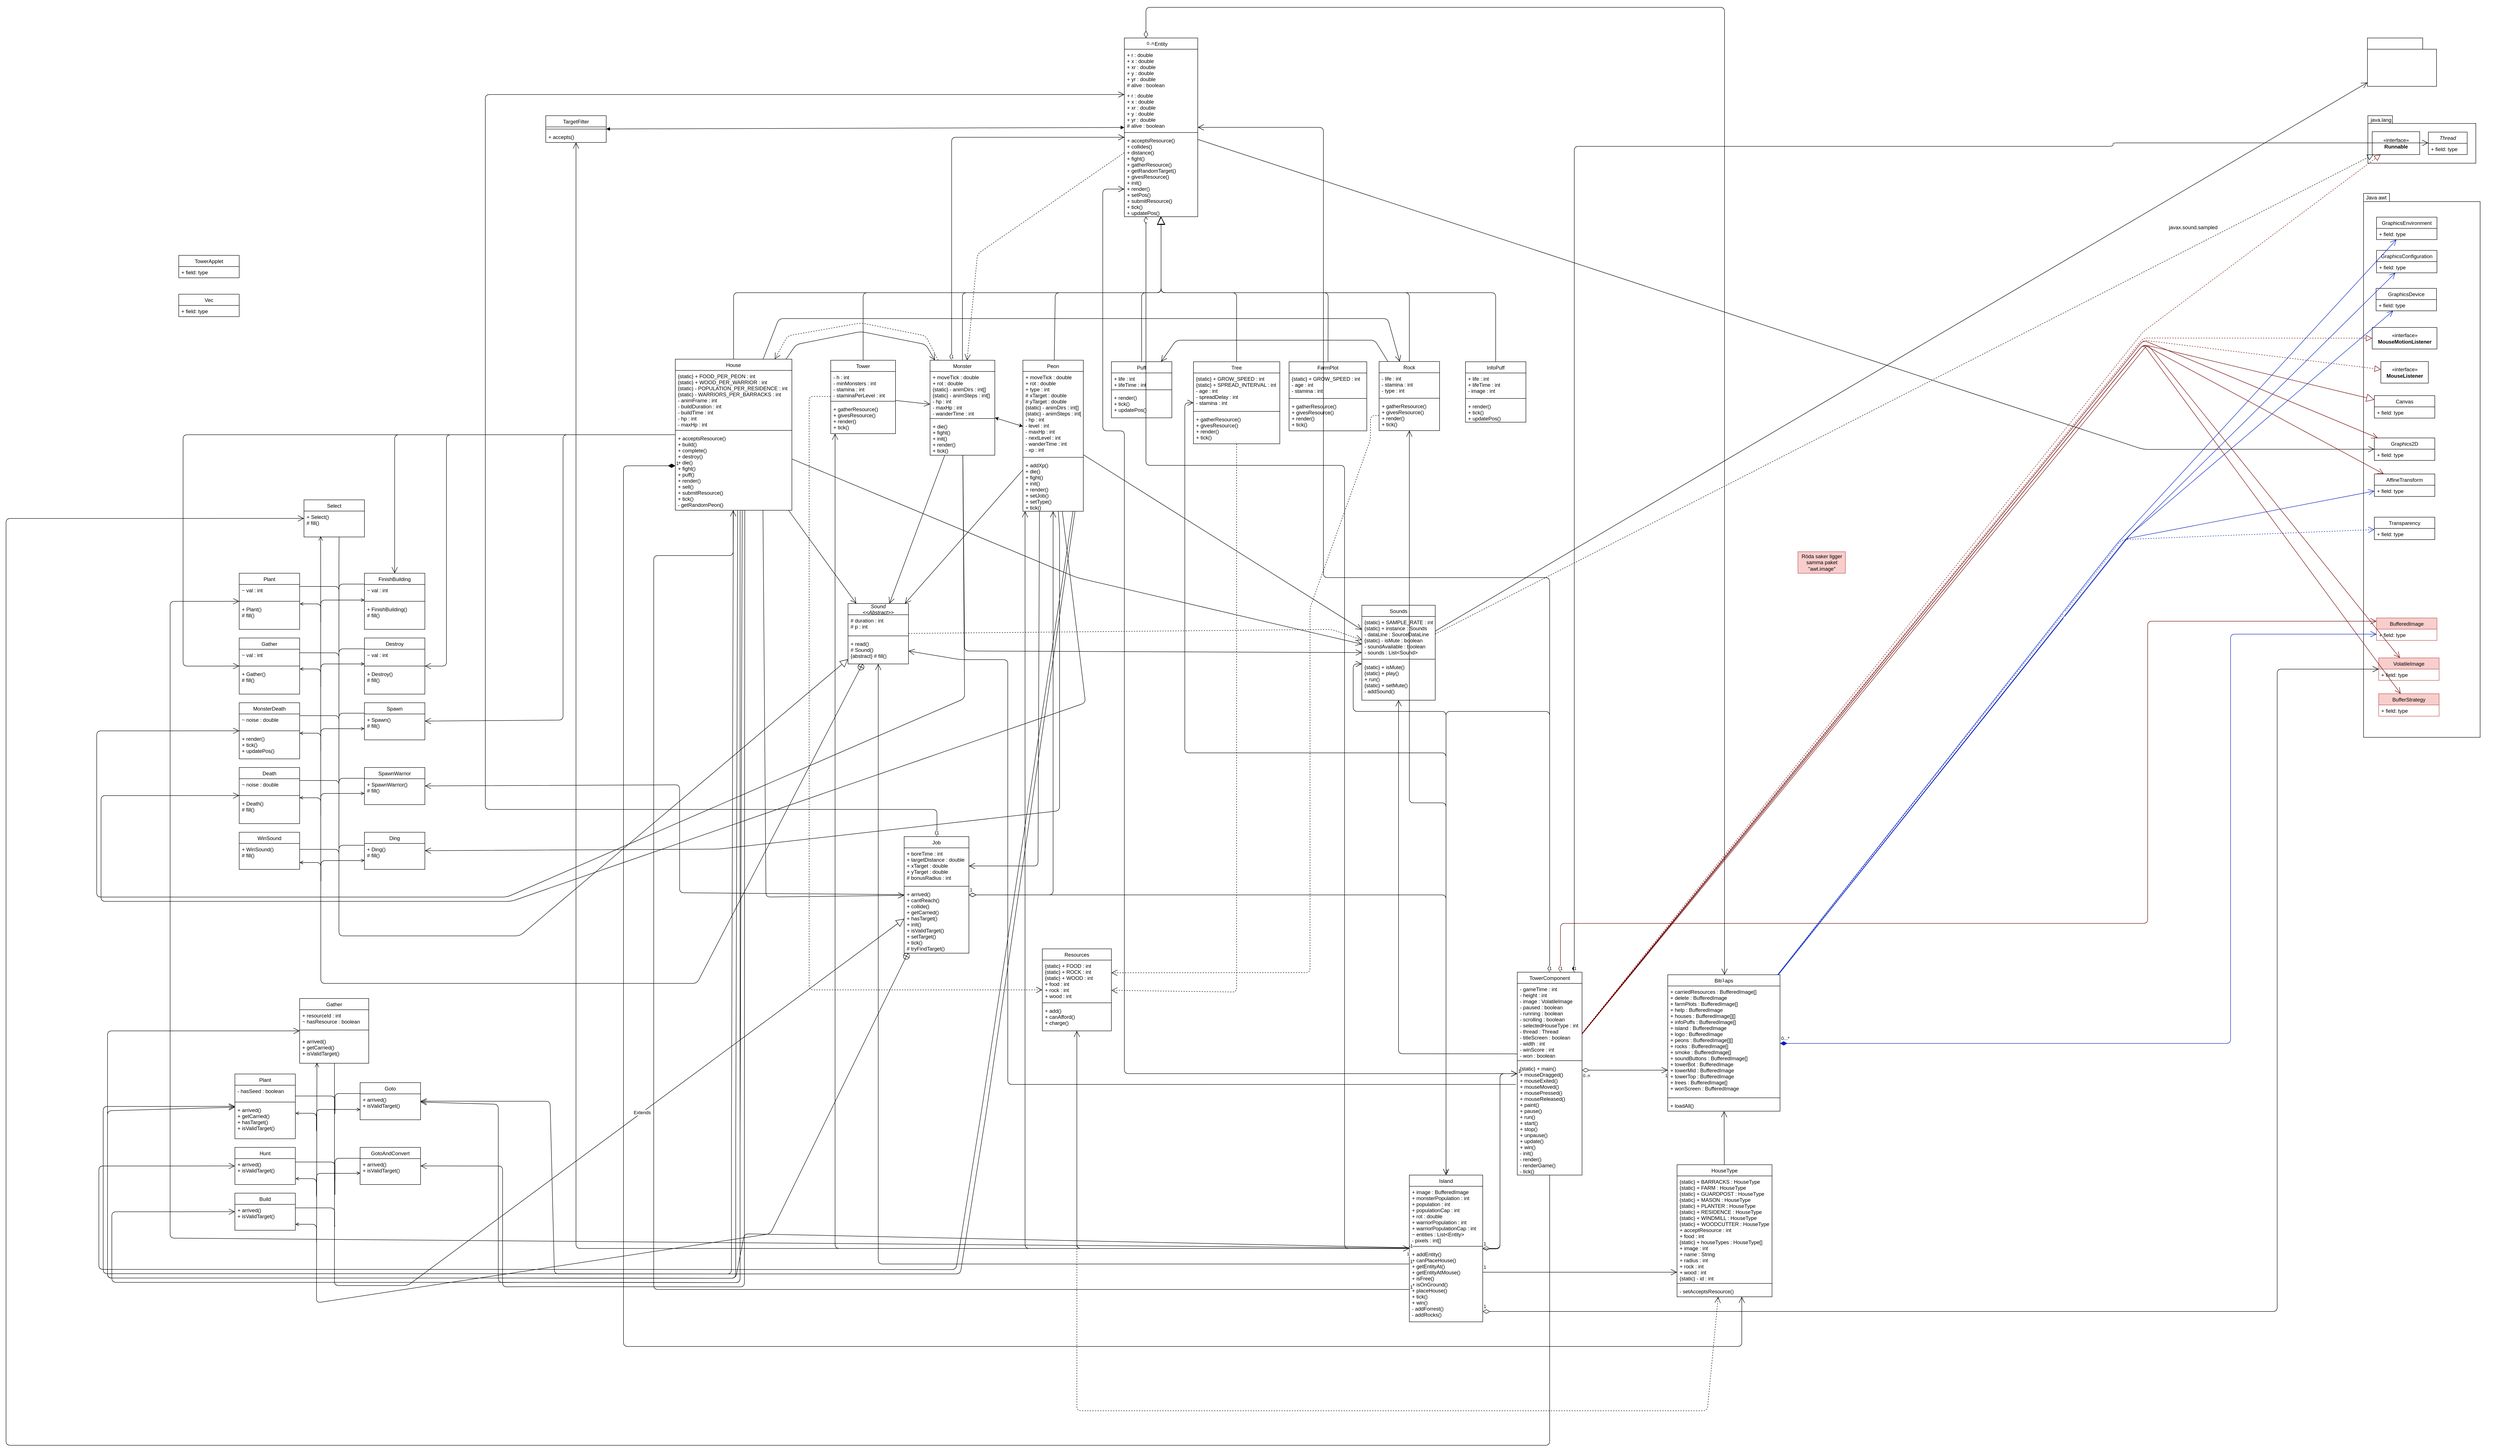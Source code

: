 <mxfile version="12.3.2" type="device" pages="1"><diagram id="qoq7YZ_r1GSnPS3LyImX" name="Page-1"><mxGraphModel dx="4737" dy="5381" grid="1" gridSize="10" guides="1" tooltips="1" connect="1" arrows="1" fold="1" page="1" pageScale="1" pageWidth="3300" pageHeight="4681" math="0" shadow="0"><root><mxCell id="0"/><mxCell id="1" parent="0"/><mxCell id="O7ELKcR8i69M-bJ7ZoyC-81" value="" style="endArrow=none;html=1;edgeStyle=orthogonalEdgeStyle;" edge="1" parent="1"><mxGeometry relative="1" as="geometry"><mxPoint x="91" y="580" as="sourcePoint"/><mxPoint x="150" y="495" as="targetPoint"/><Array as="points"><mxPoint x="91" y="495"/></Array></mxGeometry></mxCell><mxCell id="O7ELKcR8i69M-bJ7ZoyC-82" value="" style="resizable=0;html=1;align=left;verticalAlign=bottom;labelBackgroundColor=#ffffff;fontSize=10;" connectable="0" vertex="1" parent="O7ELKcR8i69M-bJ7ZoyC-81"><mxGeometry x="-1" relative="1" as="geometry"/></mxCell><mxCell id="O7ELKcR8i69M-bJ7ZoyC-83" value="" style="resizable=0;html=1;align=right;verticalAlign=bottom;labelBackgroundColor=#ffffff;fontSize=10;" connectable="0" vertex="1" parent="O7ELKcR8i69M-bJ7ZoyC-81"><mxGeometry x="1" relative="1" as="geometry"/></mxCell><mxCell id="ye1H6EyIyC5CVGx2KqB--93" value="" style="shape=folder;fontStyle=1;spacingTop=10;tabWidth=60;tabHeight=19;tabPosition=left;html=1;" parent="1" vertex="1"><mxGeometry x="4780" y="-560" width="270" height="1260" as="geometry"/></mxCell><mxCell id="ye1H6EyIyC5CVGx2KqB--89" value="" style="shape=folder;fontStyle=1;spacingTop=10;tabWidth=57;tabHeight=18;tabPosition=left;html=1;" parent="1" vertex="1"><mxGeometry x="4790" y="-740" width="250" height="110" as="geometry"/></mxCell><mxCell id="ye1H6EyIyC5CVGx2KqB--1" value="Entity" style="swimlane;fontStyle=0;childLayout=stackLayout;horizontal=1;startSize=26;fillColor=none;horizontalStack=0;resizeParent=1;resizeParentMax=0;resizeLast=0;collapsible=1;marginBottom=0;" parent="1" vertex="1"><mxGeometry x="1910" y="-920" width="170" height="414" as="geometry"/></mxCell><mxCell id="O7ELKcR8i69M-bJ7ZoyC-2" value="+ r : double &#10;+ x : double &#10;+ xr : double &#10;+ y : double &#10;+ yr : double &#10;# alive : boolean " style="text;strokeColor=none;fillColor=none;align=left;verticalAlign=top;spacingLeft=4;spacingRight=4;overflow=hidden;rotatable=0;points=[[0,0.5],[1,0.5]];portConstraint=eastwest;" vertex="1" parent="ye1H6EyIyC5CVGx2KqB--1"><mxGeometry y="26" width="170" height="94" as="geometry"/></mxCell><mxCell id="ye1H6EyIyC5CVGx2KqB--3" value="+ r : double &#10;+ x : double &#10;+ xr : double &#10;+ y : double &#10;+ yr : double &#10;# alive : boolean " style="text;strokeColor=none;fillColor=none;align=left;verticalAlign=top;spacingLeft=4;spacingRight=4;overflow=hidden;rotatable=0;points=[[0,0.5],[1,0.5]];portConstraint=eastwest;" parent="ye1H6EyIyC5CVGx2KqB--1" vertex="1"><mxGeometry y="120" width="170" height="94" as="geometry"/></mxCell><mxCell id="H5ZQFPWd7AIUB-clA86X-6" value="" style="line;strokeWidth=1;fillColor=none;align=left;verticalAlign=middle;spacingTop=-1;spacingLeft=3;spacingRight=3;rotatable=0;labelPosition=right;points=[];portConstraint=eastwest;" parent="ye1H6EyIyC5CVGx2KqB--1" vertex="1"><mxGeometry y="214" width="170" height="10" as="geometry"/></mxCell><mxCell id="H5ZQFPWd7AIUB-clA86X-8" value="+ acceptsResource() &#10;+ collides() &#10;+ distance() &#10;+ fight() &#10;+ gatherResource() &#10;+ getRandomTarget() &#10;+ givesResource() &#10;+ init() &#10;+ render() &#10;+ setPos() &#10;+ submitResource() &#10;+ tick() &#10;+ updatePos() " style="text;strokeColor=none;fillColor=none;align=left;verticalAlign=top;spacingLeft=4;spacingRight=4;overflow=hidden;rotatable=0;points=[[0,0.5],[1,0.5]];portConstraint=eastwest;" parent="ye1H6EyIyC5CVGx2KqB--1" vertex="1"><mxGeometry y="224" width="170" height="190" as="geometry"/></mxCell><mxCell id="ye1H6EyIyC5CVGx2KqB--5" value="Bitmaps" style="swimlane;fontStyle=0;childLayout=stackLayout;horizontal=1;startSize=26;fillColor=none;horizontalStack=0;resizeParent=1;resizeParentMax=0;resizeLast=0;collapsible=1;marginBottom=0;" parent="1" vertex="1"><mxGeometry x="3168.5" y="1250" width="260" height="316" as="geometry"/></mxCell><mxCell id="ye1H6EyIyC5CVGx2KqB--6" value="+ carriedResources : BufferedImage[] &#10;+ delete : BufferedImage &#10;+ farmPlots : BufferedImage[] &#10;+ help : BufferedImage &#10;+ houses : BufferedImage[][] &#10;+ infoPuffs : BufferedImage[] &#10;+ island : BufferedImage&#10;+ logo : BufferedImage &#10;+ peons : BufferedImage[][] &#10;+ rocks : BufferedImage[] &#10;+ smoke : BufferedImage[] &#10;+ soundButtons : BufferedImage[] &#10;+ towerBot : BufferedImage &#10;+ towerMid : BufferedImage &#10;+ towerTop : BufferedImage &#10;+ trees : BufferedImage[] &#10;+ wonScreen : BufferedImage " style="text;strokeColor=none;fillColor=none;align=left;verticalAlign=top;spacingLeft=4;spacingRight=4;overflow=hidden;rotatable=0;points=[[0,0.5],[1,0.5]];portConstraint=eastwest;" parent="ye1H6EyIyC5CVGx2KqB--5" vertex="1"><mxGeometry y="26" width="260" height="254" as="geometry"/></mxCell><mxCell id="H5ZQFPWd7AIUB-clA86X-1" value="" style="line;strokeWidth=1;fillColor=none;align=left;verticalAlign=middle;spacingTop=-1;spacingLeft=3;spacingRight=3;rotatable=0;labelPosition=right;points=[];portConstraint=eastwest;" parent="ye1H6EyIyC5CVGx2KqB--5" vertex="1"><mxGeometry y="280" width="260" height="10" as="geometry"/></mxCell><mxCell id="H5ZQFPWd7AIUB-clA86X-5" value="+ loadAll() " style="text;strokeColor=none;fillColor=none;align=left;verticalAlign=top;spacingLeft=4;spacingRight=4;overflow=hidden;rotatable=0;points=[[0,0.5],[1,0.5]];portConstraint=eastwest;" parent="ye1H6EyIyC5CVGx2KqB--5" vertex="1"><mxGeometry y="290" width="260" height="26" as="geometry"/></mxCell><mxCell id="ye1H6EyIyC5CVGx2KqB--25" value="FarmPlot" style="swimlane;fontStyle=0;childLayout=stackLayout;horizontal=1;startSize=26;fillColor=none;horizontalStack=0;resizeParent=1;resizeParentMax=0;resizeLast=0;collapsible=1;marginBottom=0;" parent="1" vertex="1"><mxGeometry x="2291.5" y="-170" width="180" height="160" as="geometry"/></mxCell><mxCell id="H5ZQFPWd7AIUB-clA86X-10" value="{static} + GROW_SPEED : int&#10;- age : int&#10;- stamina : int" style="text;strokeColor=none;fillColor=none;align=left;verticalAlign=top;spacingLeft=4;spacingRight=4;overflow=hidden;rotatable=0;points=[[0,0.5],[1,0.5]];portConstraint=eastwest;" parent="ye1H6EyIyC5CVGx2KqB--25" vertex="1"><mxGeometry y="26" width="180" height="54" as="geometry"/></mxCell><mxCell id="H5ZQFPWd7AIUB-clA86X-9" value="" style="line;strokeWidth=1;fillColor=none;align=left;verticalAlign=middle;spacingTop=-1;spacingLeft=3;spacingRight=3;rotatable=0;labelPosition=right;points=[];portConstraint=eastwest;" parent="ye1H6EyIyC5CVGx2KqB--25" vertex="1"><mxGeometry y="80" width="180" height="10" as="geometry"/></mxCell><mxCell id="ye1H6EyIyC5CVGx2KqB--26" value="+ gatherResource()&#10;+ givesResource()&#10;+ render()&#10;+ tick()" style="text;strokeColor=none;fillColor=none;align=left;verticalAlign=top;spacingLeft=4;spacingRight=4;overflow=hidden;rotatable=0;points=[[0,0.5],[1,0.5]];portConstraint=eastwest;" parent="ye1H6EyIyC5CVGx2KqB--25" vertex="1"><mxGeometry y="90" width="180" height="70" as="geometry"/></mxCell><mxCell id="ye1H6EyIyC5CVGx2KqB--36" value="House" style="swimlane;fontStyle=0;childLayout=stackLayout;horizontal=1;startSize=26;horizontalStack=0;resizeParent=1;resizeParentMax=0;resizeLast=0;collapsible=1;marginBottom=0;" parent="1" vertex="1"><mxGeometry x="870" y="-176" width="270" height="350" as="geometry"/></mxCell><mxCell id="ye1H6EyIyC5CVGx2KqB--37" value="{static} + FOOD_PER_PEON : int&#10;{static} + WOOD_PER_WARRIOR : int&#10;{static} - POPULATION_PER_RESIDENCE : int&#10;{static} - WARRIORS_PER_BARRACKS : int&#10;- animFrame : int&#10;- buildDuration : int&#10;- buildTime : int&#10;- hp : int&#10;- maxHp : int" style="text;strokeColor=none;fillColor=none;align=left;verticalAlign=top;spacingLeft=4;spacingRight=4;overflow=hidden;rotatable=0;points=[[0,0.5],[1,0.5]];portConstraint=eastwest;" parent="ye1H6EyIyC5CVGx2KqB--36" vertex="1"><mxGeometry y="26" width="270" height="134" as="geometry"/></mxCell><mxCell id="H5ZQFPWd7AIUB-clA86X-12" value="" style="line;strokeWidth=1;fillColor=none;align=left;verticalAlign=middle;spacingTop=-1;spacingLeft=3;spacingRight=3;rotatable=0;labelPosition=right;points=[];portConstraint=eastwest;" parent="ye1H6EyIyC5CVGx2KqB--36" vertex="1"><mxGeometry y="160" width="270" height="10" as="geometry"/></mxCell><mxCell id="H5ZQFPWd7AIUB-clA86X-13" value="+ acceptsResource()&#10;+ build()&#10;+ complete()&#10;+ destroy()&#10;+ die()&#10;+ fight()&#10;+ puff()&#10;+ render()&#10;+ sell()&#10;+ submitResource()&#10;+ tick()&#10;- getRandomPeon()" style="text;strokeColor=none;fillColor=none;align=left;verticalAlign=top;spacingLeft=4;spacingRight=4;overflow=hidden;rotatable=0;points=[[0,0.5],[1,0.5]];portConstraint=eastwest;" parent="ye1H6EyIyC5CVGx2KqB--36" vertex="1"><mxGeometry y="170" width="270" height="180" as="geometry"/></mxCell><mxCell id="ye1H6EyIyC5CVGx2KqB--38" value="HouseType" style="swimlane;fontStyle=0;childLayout=stackLayout;horizontal=1;startSize=26;fillColor=none;horizontalStack=0;resizeParent=1;resizeParentMax=0;resizeLast=0;collapsible=1;marginBottom=0;" parent="1" vertex="1"><mxGeometry x="3190" y="1690" width="220" height="306" as="geometry"/></mxCell><mxCell id="ye1H6EyIyC5CVGx2KqB--39" value="{static} + BARRACKS : HouseType&#10;{static} + FARM : HouseType&#10;{static} + GUARDPOST : HouseType&#10;{static} + MASON : HouseType&#10;{static} + PLANTER : HouseType&#10;{static} + RESIDENCE : HouseType&#10;{static} + WINDMILL : HouseType&#10;{static} + WOODCUTTER : HouseType&#10;+ acceptResource : int&#10;+ food : int&#10;{static} + houseTypes : HouseType[]&#10;+ image : int&#10;+ name : String&#10;+ radius : int&#10;+ rock : int&#10;+ wood : int&#10;{static} - id : int" style="text;strokeColor=none;fillColor=none;align=left;verticalAlign=top;spacingLeft=4;spacingRight=4;overflow=hidden;rotatable=0;points=[[0,0.5],[1,0.5]];portConstraint=eastwest;" parent="ye1H6EyIyC5CVGx2KqB--38" vertex="1"><mxGeometry y="26" width="220" height="244" as="geometry"/></mxCell><mxCell id="H5ZQFPWd7AIUB-clA86X-14" value="" style="line;strokeWidth=1;fillColor=none;align=left;verticalAlign=middle;spacingTop=-1;spacingLeft=3;spacingRight=3;rotatable=0;labelPosition=right;points=[];portConstraint=eastwest;" parent="ye1H6EyIyC5CVGx2KqB--38" vertex="1"><mxGeometry y="270" width="220" height="10" as="geometry"/></mxCell><mxCell id="H5ZQFPWd7AIUB-clA86X-15" value="- setAcceptsResource()&#10;" style="text;strokeColor=none;fillColor=none;align=left;verticalAlign=top;spacingLeft=4;spacingRight=4;overflow=hidden;rotatable=0;points=[[0,0.5],[1,0.5]];portConstraint=eastwest;" parent="ye1H6EyIyC5CVGx2KqB--38" vertex="1"><mxGeometry y="280" width="220" height="26" as="geometry"/></mxCell><mxCell id="ye1H6EyIyC5CVGx2KqB--40" value="InfoPuff" style="swimlane;fontStyle=0;childLayout=stackLayout;horizontal=1;startSize=26;fillColor=none;horizontalStack=0;resizeParent=1;resizeParentMax=0;resizeLast=0;collapsible=1;marginBottom=0;" parent="1" vertex="1"><mxGeometry x="2700" y="-170" width="140" height="140" as="geometry"/></mxCell><mxCell id="ye1H6EyIyC5CVGx2KqB--41" value="+ life : int&#10;+ lifeTime : int&#10;- image : int" style="text;strokeColor=none;fillColor=none;align=left;verticalAlign=top;spacingLeft=4;spacingRight=4;overflow=hidden;rotatable=0;points=[[0,0.5],[1,0.5]];portConstraint=eastwest;" parent="ye1H6EyIyC5CVGx2KqB--40" vertex="1"><mxGeometry y="26" width="140" height="54" as="geometry"/></mxCell><mxCell id="H5ZQFPWd7AIUB-clA86X-17" value="" style="line;strokeWidth=1;fillColor=none;align=left;verticalAlign=middle;spacingTop=-1;spacingLeft=3;spacingRight=3;rotatable=0;labelPosition=right;points=[];portConstraint=eastwest;" parent="ye1H6EyIyC5CVGx2KqB--40" vertex="1"><mxGeometry y="80" width="140" height="10" as="geometry"/></mxCell><mxCell id="H5ZQFPWd7AIUB-clA86X-7" value="+ render()&#10;+ tick()&#10;+ updatePos() " style="text;strokeColor=none;fillColor=none;align=left;verticalAlign=top;spacingLeft=4;spacingRight=4;overflow=hidden;rotatable=0;points=[[0,0.5],[1,0.5]];portConstraint=eastwest;" parent="ye1H6EyIyC5CVGx2KqB--40" vertex="1"><mxGeometry y="90" width="140" height="50" as="geometry"/></mxCell><mxCell id="ye1H6EyIyC5CVGx2KqB--42" value="Island" style="swimlane;fontStyle=0;childLayout=stackLayout;horizontal=1;startSize=26;fillColor=none;horizontalStack=0;resizeParent=1;resizeParentMax=0;resizeLast=0;collapsible=1;marginBottom=0;" parent="1" vertex="1"><mxGeometry x="2570" y="1714" width="170" height="340" as="geometry"/></mxCell><mxCell id="ye1H6EyIyC5CVGx2KqB--43" value="+ image : BufferedImage&#10;+ monsterPopulation : int&#10;+ population : int&#10;+ populationCap : int&#10;+ rot : double&#10;+ warriorPopulation : int&#10;+ warriorPopulationCap : int&#10;~ entities : List&lt;Entity&gt;&#10;- pixels : int[]" style="text;strokeColor=none;fillColor=none;align=left;verticalAlign=top;spacingLeft=4;spacingRight=4;overflow=hidden;rotatable=0;points=[[0,0.5],[1,0.5]];portConstraint=eastwest;" parent="ye1H6EyIyC5CVGx2KqB--42" vertex="1"><mxGeometry y="26" width="170" height="134" as="geometry"/></mxCell><mxCell id="ruju_pkgRnl55fsP5Uep-8" value="" style="line;strokeWidth=1;fillColor=none;align=left;verticalAlign=middle;spacingTop=-1;spacingLeft=3;spacingRight=3;rotatable=0;labelPosition=right;points=[];portConstraint=eastwest;" parent="ye1H6EyIyC5CVGx2KqB--42" vertex="1"><mxGeometry y="160" width="170" height="10" as="geometry"/></mxCell><mxCell id="ruju_pkgRnl55fsP5Uep-5" value="+ addEntity()&#10;+ canPlaceHouse()&#10;+ getEntityAt()&#10;+ getEntityAtMouse()&#10;+ isFree()&#10;+ isOnGround()&#10;+ placeHouse()&#10;+ tick()&#10;+ win()&#10;- addForrest()&#10;- addRocks()" style="text;strokeColor=none;fillColor=none;align=left;verticalAlign=top;spacingLeft=4;spacingRight=4;overflow=hidden;rotatable=0;points=[[0,0.5],[1,0.5]];portConstraint=eastwest;" parent="ye1H6EyIyC5CVGx2KqB--42" vertex="1"><mxGeometry y="170" width="170" height="170" as="geometry"/></mxCell><mxCell id="ye1H6EyIyC5CVGx2KqB--44" value="Job" style="swimlane;fontStyle=0;childLayout=stackLayout;horizontal=1;startSize=26;fillColor=none;horizontalStack=0;resizeParent=1;resizeParentMax=0;resizeLast=0;collapsible=1;marginBottom=0;" parent="1" vertex="1"><mxGeometry x="1400" y="930" width="150" height="270" as="geometry"/></mxCell><mxCell id="ye1H6EyIyC5CVGx2KqB--45" value="+ boreTime : int&#10;+ targetDistance : double&#10;+ xTarget : double&#10;+ yTarget : double&#10;# bonusRadius : int" style="text;strokeColor=none;fillColor=none;align=left;verticalAlign=top;spacingLeft=4;spacingRight=4;overflow=hidden;rotatable=0;points=[[0,0.5],[1,0.5]];portConstraint=eastwest;" parent="ye1H6EyIyC5CVGx2KqB--44" vertex="1"><mxGeometry y="26" width="150" height="84" as="geometry"/></mxCell><mxCell id="ruju_pkgRnl55fsP5Uep-10" value="" style="line;strokeWidth=1;fillColor=none;align=left;verticalAlign=middle;spacingTop=-1;spacingLeft=3;spacingRight=3;rotatable=0;labelPosition=right;points=[];portConstraint=eastwest;" parent="ye1H6EyIyC5CVGx2KqB--44" vertex="1"><mxGeometry y="110" width="150" height="10" as="geometry"/></mxCell><mxCell id="ruju_pkgRnl55fsP5Uep-11" value="+ arrived()&#10;+ cantReach()&#10;+ collide()&#10;+ getCarried()&#10;+ hasTarget()&#10;+ init()&#10;+ isValidTarget()&#10;+ setTarget()&#10;+ tick()&#10;# tryFindTarget()" style="text;strokeColor=none;fillColor=none;align=left;verticalAlign=top;spacingLeft=4;spacingRight=4;overflow=hidden;rotatable=0;points=[[0,0.5],[1,0.5]];portConstraint=eastwest;" parent="ye1H6EyIyC5CVGx2KqB--44" vertex="1"><mxGeometry y="120" width="150" height="150" as="geometry"/></mxCell><mxCell id="ye1H6EyIyC5CVGx2KqB--50" value="Puff" style="swimlane;fontStyle=0;childLayout=stackLayout;horizontal=1;startSize=26;fillColor=none;horizontalStack=0;resizeParent=1;resizeParentMax=0;resizeLast=0;collapsible=1;marginBottom=0;" parent="1" vertex="1"><mxGeometry x="1880" y="-170.12" width="140" height="130" as="geometry"/></mxCell><mxCell id="ye1H6EyIyC5CVGx2KqB--51" value="+ life : int&#10;+ lifeTime : int" style="text;strokeColor=none;fillColor=none;align=left;verticalAlign=top;spacingLeft=4;spacingRight=4;overflow=hidden;rotatable=0;points=[[0,0.5],[1,0.5]];portConstraint=eastwest;" parent="ye1H6EyIyC5CVGx2KqB--50" vertex="1"><mxGeometry y="26" width="140" height="34" as="geometry"/></mxCell><mxCell id="ruju_pkgRnl55fsP5Uep-17" value="" style="line;strokeWidth=1;fillColor=none;align=left;verticalAlign=middle;spacingTop=-1;spacingLeft=3;spacingRight=3;rotatable=0;labelPosition=right;points=[];portConstraint=eastwest;" parent="ye1H6EyIyC5CVGx2KqB--50" vertex="1"><mxGeometry y="60" width="140" height="10" as="geometry"/></mxCell><mxCell id="ruju_pkgRnl55fsP5Uep-18" value="+ render()&#10;+ tick()&#10;+ updatePos()" style="text;strokeColor=none;fillColor=none;align=left;verticalAlign=top;spacingLeft=4;spacingRight=4;overflow=hidden;rotatable=0;points=[[0,0.5],[1,0.5]];portConstraint=eastwest;" parent="ye1H6EyIyC5CVGx2KqB--50" vertex="1"><mxGeometry y="70" width="140" height="60" as="geometry"/></mxCell><mxCell id="ye1H6EyIyC5CVGx2KqB--52" value="Resources" style="swimlane;fontStyle=0;childLayout=stackLayout;horizontal=1;startSize=26;fillColor=none;horizontalStack=0;resizeParent=1;resizeParentMax=0;resizeLast=0;collapsible=1;marginBottom=0;" parent="1" vertex="1"><mxGeometry x="1720" y="1190" width="160" height="190" as="geometry"/></mxCell><mxCell id="ye1H6EyIyC5CVGx2KqB--53" value="{static} + FOOD : int&#10;{static} + ROCK : int&#10;{static} + WOOD : int&#10;+ food : int&#10;+ rock : int&#10;+ wood : int" style="text;strokeColor=none;fillColor=none;align=left;verticalAlign=top;spacingLeft=4;spacingRight=4;overflow=hidden;rotatable=0;points=[[0,0.5],[1,0.5]];portConstraint=eastwest;" parent="ye1H6EyIyC5CVGx2KqB--52" vertex="1"><mxGeometry y="26" width="160" height="94" as="geometry"/></mxCell><mxCell id="ruju_pkgRnl55fsP5Uep-19" value="" style="line;strokeWidth=1;fillColor=none;align=left;verticalAlign=middle;spacingTop=-1;spacingLeft=3;spacingRight=3;rotatable=0;labelPosition=right;points=[];portConstraint=eastwest;" parent="ye1H6EyIyC5CVGx2KqB--52" vertex="1"><mxGeometry y="120" width="160" height="10" as="geometry"/></mxCell><mxCell id="ruju_pkgRnl55fsP5Uep-20" value="+ add()&#10;+ canAfford()&#10;+ charge()" style="text;strokeColor=none;fillColor=none;align=left;verticalAlign=top;spacingLeft=4;spacingRight=4;overflow=hidden;rotatable=0;points=[[0,0.5],[1,0.5]];portConstraint=eastwest;" parent="ye1H6EyIyC5CVGx2KqB--52" vertex="1"><mxGeometry y="130" width="160" height="60" as="geometry"/></mxCell><mxCell id="ye1H6EyIyC5CVGx2KqB--56" value="Sounds" style="swimlane;fontStyle=0;childLayout=stackLayout;horizontal=1;startSize=26;fillColor=none;horizontalStack=0;resizeParent=1;resizeParentMax=0;resizeLast=0;collapsible=1;marginBottom=0;" parent="1" vertex="1"><mxGeometry x="2460" y="394" width="170" height="220" as="geometry"/></mxCell><mxCell id="ye1H6EyIyC5CVGx2KqB--57" value="{static} + SAMPLE_RATE : int&#10;{static} + instance : Sounds&#10;- dataLine : SourceDataLine&#10;{static} - isMute : boolean&#10;- soundAvailable : boolean&#10;- sounds : List&lt;Sound&gt;" style="text;strokeColor=none;fillColor=none;align=left;verticalAlign=top;spacingLeft=4;spacingRight=4;overflow=hidden;rotatable=0;points=[[0,0.5],[1,0.5]];portConstraint=eastwest;" parent="ye1H6EyIyC5CVGx2KqB--56" vertex="1"><mxGeometry y="26" width="170" height="94" as="geometry"/></mxCell><mxCell id="ruju_pkgRnl55fsP5Uep-29" value="" style="line;strokeWidth=1;fillColor=none;align=left;verticalAlign=middle;spacingTop=-1;spacingLeft=3;spacingRight=3;rotatable=0;labelPosition=right;points=[];portConstraint=eastwest;" parent="ye1H6EyIyC5CVGx2KqB--56" vertex="1"><mxGeometry y="120" width="170" height="10" as="geometry"/></mxCell><mxCell id="ruju_pkgRnl55fsP5Uep-30" value="{static} + isMute()&#10;{static} + play()&#10;+ run()&#10;{static} + setMute()&#10;- addSound()" style="text;strokeColor=none;fillColor=none;align=left;verticalAlign=top;spacingLeft=4;spacingRight=4;overflow=hidden;rotatable=0;points=[[0,0.5],[1,0.5]];portConstraint=eastwest;" parent="ye1H6EyIyC5CVGx2KqB--56" vertex="1"><mxGeometry y="130" width="170" height="90" as="geometry"/></mxCell><mxCell id="ye1H6EyIyC5CVGx2KqB--58" value="Sound&#10;&lt;&lt;Abstract&gt;&gt;" style="swimlane;fontStyle=2;childLayout=stackLayout;horizontal=1;startSize=26;fillColor=none;horizontalStack=0;resizeParent=1;resizeParentMax=0;resizeLast=0;collapsible=1;marginBottom=0;" parent="1" vertex="1"><mxGeometry x="1270" y="390" width="140" height="140" as="geometry"/></mxCell><mxCell id="ye1H6EyIyC5CVGx2KqB--59" value="# duration : int&#10;# p : int" style="text;strokeColor=none;fillColor=none;align=left;verticalAlign=top;spacingLeft=4;spacingRight=4;overflow=hidden;rotatable=0;points=[[0,0.5],[1,0.5]];portConstraint=eastwest;" parent="ye1H6EyIyC5CVGx2KqB--58" vertex="1"><mxGeometry y="26" width="140" height="44" as="geometry"/></mxCell><mxCell id="ruju_pkgRnl55fsP5Uep-32" value="" style="line;strokeWidth=1;fillColor=none;align=left;verticalAlign=middle;spacingTop=-1;spacingLeft=3;spacingRight=3;rotatable=0;labelPosition=right;points=[];portConstraint=eastwest;" parent="ye1H6EyIyC5CVGx2KqB--58" vertex="1"><mxGeometry y="70" width="140" height="10" as="geometry"/></mxCell><mxCell id="ruju_pkgRnl55fsP5Uep-33" value="+ read()&#10;# Sound()&#10;{abstract} # fill()" style="text;strokeColor=none;fillColor=none;align=left;verticalAlign=top;spacingLeft=4;spacingRight=4;overflow=hidden;rotatable=0;points=[[0,0.5],[1,0.5]];portConstraint=eastwest;" parent="ye1H6EyIyC5CVGx2KqB--58" vertex="1"><mxGeometry y="80" width="140" height="60" as="geometry"/></mxCell><mxCell id="ye1H6EyIyC5CVGx2KqB--60" value="TargetFilter" style="swimlane;fontStyle=0;childLayout=stackLayout;horizontal=1;startSize=26;fillColor=none;horizontalStack=0;resizeParent=1;resizeParentMax=0;resizeLast=0;collapsible=1;marginBottom=0;" parent="1" vertex="1"><mxGeometry x="570" y="-740" width="140" height="62" as="geometry"/></mxCell><mxCell id="ruju_pkgRnl55fsP5Uep-34" value="" style="line;strokeWidth=1;fillColor=none;align=left;verticalAlign=middle;spacingTop=-1;spacingLeft=3;spacingRight=3;rotatable=0;labelPosition=right;points=[];portConstraint=eastwest;" parent="ye1H6EyIyC5CVGx2KqB--60" vertex="1"><mxGeometry y="26" width="140" height="10" as="geometry"/></mxCell><mxCell id="ye1H6EyIyC5CVGx2KqB--61" value="+ accepts()&#10;" style="text;strokeColor=none;fillColor=none;align=left;verticalAlign=top;spacingLeft=4;spacingRight=4;overflow=hidden;rotatable=0;points=[[0,0.5],[1,0.5]];portConstraint=eastwest;" parent="ye1H6EyIyC5CVGx2KqB--60" vertex="1"><mxGeometry y="36" width="140" height="26" as="geometry"/></mxCell><mxCell id="ye1H6EyIyC5CVGx2KqB--62" value="Tower" style="swimlane;fontStyle=0;childLayout=stackLayout;horizontal=1;startSize=26;fillColor=none;horizontalStack=0;resizeParent=1;resizeParentMax=0;resizeLast=0;collapsible=1;marginBottom=0;" parent="1" vertex="1"><mxGeometry x="1230" y="-173.5" width="150" height="170" as="geometry"/></mxCell><mxCell id="ye1H6EyIyC5CVGx2KqB--63" value="- h : int&#10;- minMonsters : int&#10;- stamina : int&#10;- staminaPerLevel : int" style="text;strokeColor=none;fillColor=none;align=left;verticalAlign=top;spacingLeft=4;spacingRight=4;overflow=hidden;rotatable=0;points=[[0,0.5],[1,0.5]];portConstraint=eastwest;" parent="ye1H6EyIyC5CVGx2KqB--62" vertex="1"><mxGeometry y="26" width="150" height="64" as="geometry"/></mxCell><mxCell id="ruju_pkgRnl55fsP5Uep-35" value="" style="line;strokeWidth=1;fillColor=none;align=left;verticalAlign=middle;spacingTop=-1;spacingLeft=3;spacingRight=3;rotatable=0;labelPosition=right;points=[];portConstraint=eastwest;" parent="ye1H6EyIyC5CVGx2KqB--62" vertex="1"><mxGeometry y="90" width="150" height="10" as="geometry"/></mxCell><mxCell id="ruju_pkgRnl55fsP5Uep-36" value="+ gatherResource()&#10;+ givesResource()&#10;+ render()&#10;+ tick()" style="text;strokeColor=none;fillColor=none;align=left;verticalAlign=top;spacingLeft=4;spacingRight=4;overflow=hidden;rotatable=0;points=[[0,0.5],[1,0.5]];portConstraint=eastwest;" parent="ye1H6EyIyC5CVGx2KqB--62" vertex="1"><mxGeometry y="100" width="150" height="70" as="geometry"/></mxCell><mxCell id="ye1H6EyIyC5CVGx2KqB--64" value="TowerApplet" style="swimlane;fontStyle=0;childLayout=stackLayout;horizontal=1;startSize=26;fillColor=none;horizontalStack=0;resizeParent=1;resizeParentMax=0;resizeLast=0;collapsible=1;marginBottom=0;" parent="1" vertex="1"><mxGeometry x="-280" y="-416.5" width="140" height="52" as="geometry"/></mxCell><mxCell id="ye1H6EyIyC5CVGx2KqB--65" value="+ field: type" style="text;strokeColor=none;fillColor=none;align=left;verticalAlign=top;spacingLeft=4;spacingRight=4;overflow=hidden;rotatable=0;points=[[0,0.5],[1,0.5]];portConstraint=eastwest;" parent="ye1H6EyIyC5CVGx2KqB--64" vertex="1"><mxGeometry y="26" width="140" height="26" as="geometry"/></mxCell><mxCell id="ye1H6EyIyC5CVGx2KqB--68" value="Tree" style="swimlane;fontStyle=0;childLayout=stackLayout;horizontal=1;startSize=26;fillColor=none;horizontalStack=0;resizeParent=1;resizeParentMax=0;resizeLast=0;collapsible=1;marginBottom=0;" parent="1" vertex="1"><mxGeometry x="2070" y="-170" width="200" height="190" as="geometry"/></mxCell><mxCell id="ye1H6EyIyC5CVGx2KqB--69" value="{static} + GROW_SPEED : int&#10;{static} + SPREAD_INTERVAL : int&#10;- age : int&#10;- spreadDelay : int&#10;- stamina : int" style="text;strokeColor=none;fillColor=none;align=left;verticalAlign=top;spacingLeft=4;spacingRight=4;overflow=hidden;rotatable=0;points=[[0,0.5],[1,0.5]];portConstraint=eastwest;" parent="ye1H6EyIyC5CVGx2KqB--68" vertex="1"><mxGeometry y="26" width="200" height="84" as="geometry"/></mxCell><mxCell id="ruju_pkgRnl55fsP5Uep-40" value="" style="line;strokeWidth=1;fillColor=none;align=left;verticalAlign=middle;spacingTop=-1;spacingLeft=3;spacingRight=3;rotatable=0;labelPosition=right;points=[];portConstraint=eastwest;" parent="ye1H6EyIyC5CVGx2KqB--68" vertex="1"><mxGeometry y="110" width="200" height="10" as="geometry"/></mxCell><mxCell id="ruju_pkgRnl55fsP5Uep-41" value="+ gatherResource()&#10;+ givesResource()&#10;+ render()&#10;+ tick()" style="text;strokeColor=none;fillColor=none;align=left;verticalAlign=top;spacingLeft=4;spacingRight=4;overflow=hidden;rotatable=0;points=[[0,0.5],[1,0.5]];portConstraint=eastwest;" parent="ye1H6EyIyC5CVGx2KqB--68" vertex="1"><mxGeometry y="120" width="200" height="70" as="geometry"/></mxCell><mxCell id="ye1H6EyIyC5CVGx2KqB--70" value="Vec" style="swimlane;fontStyle=0;childLayout=stackLayout;horizontal=1;startSize=26;fillColor=none;horizontalStack=0;resizeParent=1;resizeParentMax=0;resizeLast=0;collapsible=1;marginBottom=0;" parent="1" vertex="1"><mxGeometry x="-280" y="-326.5" width="140" height="52" as="geometry"/></mxCell><mxCell id="ye1H6EyIyC5CVGx2KqB--71" value="+ field: type" style="text;strokeColor=none;fillColor=none;align=left;verticalAlign=top;spacingLeft=4;spacingRight=4;overflow=hidden;rotatable=0;points=[[0,0.5],[1,0.5]];portConstraint=eastwest;" parent="ye1H6EyIyC5CVGx2KqB--70" vertex="1"><mxGeometry y="26" width="140" height="26" as="geometry"/></mxCell><mxCell id="ye1H6EyIyC5CVGx2KqB--72" value="&amp;nbsp;" style="endArrow=block;endSize=16;endFill=0;html=1;" parent="1" source="ye1H6EyIyC5CVGx2KqB--48" target="ye1H6EyIyC5CVGx2KqB--1" edge="1"><mxGeometry x="1" y="768" width="160" relative="1" as="geometry"><mxPoint x="1620" y="420" as="sourcePoint"/><mxPoint x="2080" y="-460" as="targetPoint"/><mxPoint x="110" y="8" as="offset"/><Array as="points"><mxPoint x="1750" y="-330"/><mxPoint x="1995" y="-330"/></Array></mxGeometry></mxCell><mxCell id="ye1H6EyIyC5CVGx2KqB--73" value="&amp;nbsp;" style="endArrow=block;endSize=16;endFill=0;html=1;" parent="1" source="ye1H6EyIyC5CVGx2KqB--36" target="ye1H6EyIyC5CVGx2KqB--1" edge="1"><mxGeometry x="1" y="768" width="160" relative="1" as="geometry"><mxPoint x="1649" y="340" as="sourcePoint"/><mxPoint x="1931" y="152" as="targetPoint"/><mxPoint x="110" y="8" as="offset"/><Array as="points"><mxPoint x="1005" y="-330"/><mxPoint x="1995" y="-330"/></Array></mxGeometry></mxCell><mxCell id="ye1H6EyIyC5CVGx2KqB--76" value="&amp;nbsp;" style="endArrow=block;endSize=16;endFill=0;html=1;" parent="1" source="ye1H6EyIyC5CVGx2KqB--46" target="ye1H6EyIyC5CVGx2KqB--1" edge="1"><mxGeometry x="1" y="768" width="160" relative="1" as="geometry"><mxPoint x="1782.75" y="340" as="sourcePoint"/><mxPoint x="1990" y="220" as="targetPoint"/><mxPoint x="110" y="8" as="offset"/><Array as="points"><mxPoint x="1535" y="-330"/><mxPoint x="1995" y="-330"/></Array></mxGeometry></mxCell><mxCell id="ye1H6EyIyC5CVGx2KqB--77" value="&amp;nbsp;" style="endArrow=block;endSize=16;endFill=0;html=1;" parent="1" source="ye1H6EyIyC5CVGx2KqB--40" target="ye1H6EyIyC5CVGx2KqB--1" edge="1"><mxGeometry x="1" y="768" width="160" relative="1" as="geometry"><mxPoint x="1792.75" y="350" as="sourcePoint"/><mxPoint x="1957.25" y="162" as="targetPoint"/><mxPoint x="110" y="8" as="offset"/><Array as="points"><mxPoint x="2770" y="-330"/><mxPoint x="1995" y="-330"/></Array></mxGeometry></mxCell><mxCell id="ye1H6EyIyC5CVGx2KqB--79" value="&amp;nbsp;" style="endArrow=block;endSize=16;endFill=0;html=1;" parent="1" source="ye1H6EyIyC5CVGx2KqB--50" target="ye1H6EyIyC5CVGx2KqB--1" edge="1"><mxGeometry x="1" y="768" width="160" relative="1" as="geometry"><mxPoint x="1812.75" y="370" as="sourcePoint"/><mxPoint x="1977.25" y="182" as="targetPoint"/><mxPoint x="110" y="8" as="offset"/><Array as="points"><mxPoint x="1950" y="-330"/><mxPoint x="1995" y="-330"/></Array></mxGeometry></mxCell><mxCell id="ye1H6EyIyC5CVGx2KqB--80" value="&amp;nbsp;" style="endArrow=block;endSize=16;endFill=0;html=1;strokeWidth=1;" parent="1" source="ye1H6EyIyC5CVGx2KqB--54" target="ye1H6EyIyC5CVGx2KqB--1" edge="1"><mxGeometry x="1" y="768" width="160" relative="1" as="geometry"><mxPoint x="2007.263" y="480" as="sourcePoint"/><mxPoint x="1972.737" y="152" as="targetPoint"/><mxPoint x="110" y="8" as="offset"/><Array as="points"><mxPoint x="2570" y="-330"/><mxPoint x="1995" y="-330"/></Array></mxGeometry></mxCell><mxCell id="ye1H6EyIyC5CVGx2KqB--82" value="" style="endArrow=block;dashed=1;endFill=0;endSize=12;html=1;" parent="1" source="ye1H6EyIyC5CVGx2KqB--56" target="ye1H6EyIyC5CVGx2KqB--81" edge="1"><mxGeometry width="160" relative="1" as="geometry"><mxPoint x="2340" y="570" as="sourcePoint"/><mxPoint x="2500" y="570" as="targetPoint"/></mxGeometry></mxCell><mxCell id="ye1H6EyIyC5CVGx2KqB--83" value="&amp;nbsp;" style="endArrow=block;endSize=16;endFill=0;html=1;" parent="1" source="ye1H6EyIyC5CVGx2KqB--62" target="ye1H6EyIyC5CVGx2KqB--1" edge="1"><mxGeometry x="1" y="768" width="160" relative="1" as="geometry"><mxPoint x="2007.263" y="480" as="sourcePoint"/><mxPoint x="1972.737" y="152" as="targetPoint"/><mxPoint x="110" y="8" as="offset"/><Array as="points"><mxPoint x="1305" y="-330"/><mxPoint x="1995" y="-330"/></Array></mxGeometry></mxCell><mxCell id="ye1H6EyIyC5CVGx2KqB--84" value="" style="endArrow=block;dashed=1;endFill=0;endSize=12;html=1;fillColor=#a20025;strokeColor=#6F0000;" parent="1" source="ye1H6EyIyC5CVGx2KqB--66" target="ye1H6EyIyC5CVGx2KqB--81" edge="1"><mxGeometry width="160" relative="1" as="geometry"><mxPoint x="2517.965" y="468" as="sourcePoint"/><mxPoint x="2648.11" y="347" as="targetPoint"/><Array as="points"><mxPoint x="4270" y="-240"/></Array></mxGeometry></mxCell><mxCell id="ye1H6EyIyC5CVGx2KqB--85" value="&amp;nbsp;" style="endArrow=block;endSize=16;endFill=0;html=1;" parent="1" source="ye1H6EyIyC5CVGx2KqB--68" target="ye1H6EyIyC5CVGx2KqB--1" edge="1"><mxGeometry x="1" y="768" width="160" relative="1" as="geometry"><mxPoint x="1782.75" y="340" as="sourcePoint"/><mxPoint x="1947.25" y="152" as="targetPoint"/><mxPoint x="110" y="8" as="offset"/><Array as="points"><mxPoint x="2170" y="-330"/><mxPoint x="1995" y="-330"/></Array></mxGeometry></mxCell><mxCell id="ye1H6EyIyC5CVGx2KqB--86" value="«interface»&lt;br&gt;&lt;b&gt;MouseListener&lt;/b&gt;" style="html=1;" parent="1" vertex="1"><mxGeometry x="4820" y="-170.5" width="110" height="50" as="geometry"/></mxCell><mxCell id="ye1H6EyIyC5CVGx2KqB--87" value="«interface»&lt;br&gt;&lt;b&gt;MouseMotionListener&lt;/b&gt;" style="html=1;" parent="1" vertex="1"><mxGeometry x="4800" y="-249.5" width="150" height="50" as="geometry"/></mxCell><mxCell id="ye1H6EyIyC5CVGx2KqB--91" value="java.lang" style="text;html=1;align=center;verticalAlign=middle;resizable=0;points=[];;autosize=1;" parent="1" vertex="1"><mxGeometry x="4790" y="-740" width="60" height="20" as="geometry"/></mxCell><mxCell id="ye1H6EyIyC5CVGx2KqB--81" value="«interface»&lt;br&gt;&lt;b&gt;Runnable&lt;/b&gt;" style="html=1;" parent="1" vertex="1"><mxGeometry x="4800" y="-703" width="110" height="53" as="geometry"/></mxCell><mxCell id="ye1H6EyIyC5CVGx2KqB--94" value="Java awt" style="text;html=1;align=center;verticalAlign=middle;resizable=0;points=[];;autosize=1;" parent="1" vertex="1"><mxGeometry x="4779" y="-560" width="60" height="20" as="geometry"/></mxCell><mxCell id="ye1H6EyIyC5CVGx2KqB--95" value="" style="endArrow=block;dashed=1;endFill=0;endSize=12;html=1;fillColor=#a20025;strokeColor=#6F0000;" parent="1" source="ye1H6EyIyC5CVGx2KqB--66" target="ye1H6EyIyC5CVGx2KqB--86" edge="1"><mxGeometry width="160" relative="1" as="geometry"><mxPoint x="2773.281" y="520" as="sourcePoint"/><mxPoint x="2561.076" y="190" as="targetPoint"/><Array as="points"><mxPoint x="4270" y="-220"/></Array></mxGeometry></mxCell><mxCell id="ye1H6EyIyC5CVGx2KqB--96" value="" style="endArrow=block;dashed=1;endFill=0;endSize=12;html=1;fillColor=#a20025;strokeColor=#6F0000;" parent="1" source="ye1H6EyIyC5CVGx2KqB--66" target="ye1H6EyIyC5CVGx2KqB--87" edge="1"><mxGeometry width="160" relative="1" as="geometry"><mxPoint x="2783.281" y="530" as="sourcePoint"/><mxPoint x="2571.076" y="200" as="targetPoint"/><Array as="points"><mxPoint x="4270" y="-225"/></Array></mxGeometry></mxCell><mxCell id="ye1H6EyIyC5CVGx2KqB--97" value="Canvas" style="swimlane;fontStyle=0;childLayout=stackLayout;horizontal=1;startSize=26;fillColor=none;horizontalStack=0;resizeParent=1;resizeParentMax=0;resizeLast=0;collapsible=1;marginBottom=0;" parent="1" vertex="1"><mxGeometry x="4805" y="-91.5" width="140" height="52" as="geometry"/></mxCell><mxCell id="ye1H6EyIyC5CVGx2KqB--98" value="+ field: type" style="text;strokeColor=none;fillColor=none;align=left;verticalAlign=top;spacingLeft=4;spacingRight=4;overflow=hidden;rotatable=0;points=[[0,0.5],[1,0.5]];portConstraint=eastwest;" parent="ye1H6EyIyC5CVGx2KqB--97" vertex="1"><mxGeometry y="26" width="140" height="26" as="geometry"/></mxCell><mxCell id="ye1H6EyIyC5CVGx2KqB--99" value="&amp;nbsp;" style="endArrow=block;endSize=16;endFill=0;html=1;fillColor=#a20025;strokeColor=#6F0000;" parent="1" source="ye1H6EyIyC5CVGx2KqB--66" target="ye1H6EyIyC5CVGx2KqB--97" edge="1"><mxGeometry x="1" y="768" width="160" relative="1" as="geometry"><mxPoint x="3201.838" y="570" as="sourcePoint"/><mxPoint x="3048.162" y="350" as="targetPoint"/><mxPoint x="110" y="8" as="offset"/><Array as="points"><mxPoint x="4270" y="-210"/></Array></mxGeometry></mxCell><mxCell id="ye1H6EyIyC5CVGx2KqB--100" value="GraphicsDevice" style="swimlane;fontStyle=0;childLayout=stackLayout;horizontal=1;startSize=26;fillColor=none;horizontalStack=0;resizeParent=1;resizeParentMax=0;resizeLast=0;collapsible=1;marginBottom=0;" parent="1" vertex="1"><mxGeometry x="4809" y="-340" width="140" height="52" as="geometry"/></mxCell><mxCell id="ye1H6EyIyC5CVGx2KqB--101" value="+ field: type" style="text;strokeColor=none;fillColor=none;align=left;verticalAlign=top;spacingLeft=4;spacingRight=4;overflow=hidden;rotatable=0;points=[[0,0.5],[1,0.5]];portConstraint=eastwest;" parent="ye1H6EyIyC5CVGx2KqB--100" vertex="1"><mxGeometry y="26" width="140" height="26" as="geometry"/></mxCell><mxCell id="ye1H6EyIyC5CVGx2KqB--102" value="GraphicsConfiguration" style="swimlane;fontStyle=0;childLayout=stackLayout;horizontal=1;startSize=26;fillColor=none;horizontalStack=0;resizeParent=1;resizeParentMax=0;resizeLast=0;collapsible=1;marginBottom=0;" parent="1" vertex="1"><mxGeometry x="4810" y="-428" width="140" height="52" as="geometry"/></mxCell><mxCell id="ye1H6EyIyC5CVGx2KqB--103" value="+ field: type" style="text;strokeColor=none;fillColor=none;align=left;verticalAlign=top;spacingLeft=4;spacingRight=4;overflow=hidden;rotatable=0;points=[[0,0.5],[1,0.5]];portConstraint=eastwest;" parent="ye1H6EyIyC5CVGx2KqB--102" vertex="1"><mxGeometry y="26" width="140" height="26" as="geometry"/></mxCell><mxCell id="ye1H6EyIyC5CVGx2KqB--104" value="GraphicsEnvironment" style="swimlane;fontStyle=0;childLayout=stackLayout;horizontal=1;startSize=26;fillColor=none;horizontalStack=0;resizeParent=1;resizeParentMax=0;resizeLast=0;collapsible=1;marginBottom=0;" parent="1" vertex="1"><mxGeometry x="4810" y="-505" width="140" height="52" as="geometry"/></mxCell><mxCell id="ye1H6EyIyC5CVGx2KqB--105" value="+ field: type" style="text;strokeColor=none;fillColor=none;align=left;verticalAlign=top;spacingLeft=4;spacingRight=4;overflow=hidden;rotatable=0;points=[[0,0.5],[1,0.5]];portConstraint=eastwest;" parent="ye1H6EyIyC5CVGx2KqB--104" vertex="1"><mxGeometry y="26" width="140" height="26" as="geometry"/></mxCell><mxCell id="ye1H6EyIyC5CVGx2KqB--106" value="Transparency" style="swimlane;fontStyle=0;childLayout=stackLayout;horizontal=1;startSize=26;fillColor=none;horizontalStack=0;resizeParent=1;resizeParentMax=0;resizeLast=0;collapsible=1;marginBottom=0;" parent="1" vertex="1"><mxGeometry x="4805" y="190" width="140" height="52" as="geometry"/></mxCell><mxCell id="ye1H6EyIyC5CVGx2KqB--107" value="+ field: type" style="text;strokeColor=none;fillColor=none;align=left;verticalAlign=top;spacingLeft=4;spacingRight=4;overflow=hidden;rotatable=0;points=[[0,0.5],[1,0.5]];portConstraint=eastwest;" parent="ye1H6EyIyC5CVGx2KqB--106" vertex="1"><mxGeometry y="26" width="140" height="26" as="geometry"/></mxCell><mxCell id="ye1H6EyIyC5CVGx2KqB--108" value="BufferedImage" style="swimlane;fontStyle=0;childLayout=stackLayout;horizontal=1;startSize=26;fillColor=#f8cecc;horizontalStack=0;resizeParent=1;resizeParentMax=0;resizeLast=0;collapsible=1;marginBottom=0;strokeColor=#b85450;" parent="1" vertex="1"><mxGeometry x="4810" y="423.5" width="140" height="52" as="geometry"/></mxCell><mxCell id="ye1H6EyIyC5CVGx2KqB--109" value="+ field: type" style="text;strokeColor=none;fillColor=none;align=left;verticalAlign=top;spacingLeft=4;spacingRight=4;overflow=hidden;rotatable=0;points=[[0,0.5],[1,0.5]];portConstraint=eastwest;" parent="ye1H6EyIyC5CVGx2KqB--108" vertex="1"><mxGeometry y="26" width="140" height="26" as="geometry"/></mxCell><mxCell id="ye1H6EyIyC5CVGx2KqB--111" value="" style="endArrow=open;endFill=1;endSize=12;html=1;fillColor=#0050ef;strokeColor=#001DBC;" parent="1" source="ye1H6EyIyC5CVGx2KqB--5" target="ye1H6EyIyC5CVGx2KqB--100" edge="1"><mxGeometry width="160" relative="1" as="geometry"><mxPoint x="4335" y="183" as="sourcePoint"/><mxPoint x="4495" y="183" as="targetPoint"/><Array as="points"><mxPoint x="4240" y="230"/></Array></mxGeometry></mxCell><mxCell id="ye1H6EyIyC5CVGx2KqB--112" value="" style="endArrow=open;endFill=1;endSize=12;html=1;fillColor=#0050ef;strokeColor=#001DBC;" parent="1" source="ye1H6EyIyC5CVGx2KqB--5" target="ye1H6EyIyC5CVGx2KqB--102" edge="1"><mxGeometry width="160" relative="1" as="geometry"><mxPoint x="3345.127" y="650" as="sourcePoint"/><mxPoint x="3404.873" y="347" as="targetPoint"/><Array as="points"><mxPoint x="4230" y="240"/></Array></mxGeometry></mxCell><mxCell id="ye1H6EyIyC5CVGx2KqB--113" value="" style="endArrow=open;endFill=1;endSize=12;html=1;fillColor=#0050ef;strokeColor=#001DBC;" parent="1" source="ye1H6EyIyC5CVGx2KqB--5" target="ye1H6EyIyC5CVGx2KqB--104" edge="1"><mxGeometry width="160" relative="1" as="geometry"><mxPoint x="3344.155" y="650" as="sourcePoint"/><mxPoint x="3405.845" y="264" as="targetPoint"/><Array as="points"><mxPoint x="4210" y="250"/></Array></mxGeometry></mxCell><mxCell id="ye1H6EyIyC5CVGx2KqB--115" value="&amp;nbsp;" style="endArrow=open;endSize=12;dashed=1;html=1;fillColor=#0050ef;strokeColor=#001DBC;" parent="1" source="ye1H6EyIyC5CVGx2KqB--5" target="ye1H6EyIyC5CVGx2KqB--106" edge="1"><mxGeometry x="0.25" y="50" width="160" relative="1" as="geometry"><mxPoint x="3540" y="630" as="sourcePoint"/><mxPoint x="3660" y="596" as="targetPoint"/><mxPoint as="offset"/><Array as="points"><mxPoint x="4220" y="242"/></Array></mxGeometry></mxCell><mxCell id="ye1H6EyIyC5CVGx2KqB--116" value="&amp;nbsp;" style="text;html=1;align=center;verticalAlign=middle;resizable=0;points=[];;labelBackgroundColor=#ffffff;" parent="ye1H6EyIyC5CVGx2KqB--115" vertex="1" connectable="0"><mxGeometry x="0.138" y="-3" relative="1" as="geometry"><mxPoint as="offset"/></mxGeometry></mxCell><mxCell id="ye1H6EyIyC5CVGx2KqB--118" value="0...*" style="endArrow=open;html=1;endSize=12;startArrow=diamondThin;startSize=14;startFill=1;edgeStyle=orthogonalEdgeStyle;align=left;verticalAlign=bottom;fillColor=#0050ef;strokeColor=#001DBC;" parent="1" source="ye1H6EyIyC5CVGx2KqB--5" target="ye1H6EyIyC5CVGx2KqB--108" edge="1"><mxGeometry x="-1" y="3" relative="1" as="geometry"><mxPoint x="2640" y="740" as="sourcePoint"/><mxPoint x="2800" y="740" as="targetPoint"/><Array as="points"><mxPoint x="4472" y="1409"/><mxPoint x="4472" y="461"/></Array></mxGeometry></mxCell><mxCell id="ye1H6EyIyC5CVGx2KqB--120" value="" style="endArrow=open;html=1;endSize=12;startArrow=diamondThin;startSize=14;startFill=0;edgeStyle=orthogonalEdgeStyle;" parent="1" source="ye1H6EyIyC5CVGx2KqB--1" target="ye1H6EyIyC5CVGx2KqB--42" edge="1"><mxGeometry x="0.75" y="590" relative="1" as="geometry"><mxPoint x="1720" y="70" as="sourcePoint"/><mxPoint x="1880" y="70" as="targetPoint"/><mxPoint as="offset"/><Array as="points"><mxPoint x="1960" y="70"/><mxPoint x="2420" y="70"/></Array></mxGeometry></mxCell><mxCell id="ye1H6EyIyC5CVGx2KqB--121" value="&amp;nbsp;" style="resizable=0;html=1;align=left;verticalAlign=top;labelBackgroundColor=#ffffff;fontSize=10;" parent="ye1H6EyIyC5CVGx2KqB--120" connectable="0" vertex="1"><mxGeometry x="-1" relative="1" as="geometry"/></mxCell><mxCell id="ye1H6EyIyC5CVGx2KqB--122" value="1" style="resizable=0;html=1;align=right;verticalAlign=top;labelBackgroundColor=#ffffff;fontSize=10;" parent="ye1H6EyIyC5CVGx2KqB--120" connectable="0" vertex="1"><mxGeometry x="1" relative="1" as="geometry"/></mxCell><mxCell id="ye1H6EyIyC5CVGx2KqB--123" value="" style="endArrow=open;html=1;endSize=12;startArrow=diamondThin;startSize=14;startFill=0;edgeStyle=orthogonalEdgeStyle;" parent="1" source="ye1H6EyIyC5CVGx2KqB--1" target="ye1H6EyIyC5CVGx2KqB--5" edge="1"><mxGeometry x="0.75" y="590" relative="1" as="geometry"><mxPoint x="1900" y="125.882" as="sourcePoint"/><mxPoint x="1580.588" y="200" as="targetPoint"/><mxPoint as="offset"/><Array as="points"><mxPoint x="1960" y="-991"/><mxPoint x="3300" y="-991"/></Array></mxGeometry></mxCell><mxCell id="ye1H6EyIyC5CVGx2KqB--124" value="0..n" style="resizable=0;html=1;align=left;verticalAlign=top;labelBackgroundColor=#ffffff;fontSize=10;" parent="ye1H6EyIyC5CVGx2KqB--123" connectable="0" vertex="1"><mxGeometry x="-1" relative="1" as="geometry"/></mxCell><mxCell id="ye1H6EyIyC5CVGx2KqB--125" value="1" style="resizable=0;html=1;align=right;verticalAlign=top;labelBackgroundColor=#ffffff;fontSize=10;" parent="ye1H6EyIyC5CVGx2KqB--123" connectable="0" vertex="1"><mxGeometry x="1" relative="1" as="geometry"/></mxCell><mxCell id="ye1H6EyIyC5CVGx2KqB--126" value="Graphics2D" style="swimlane;fontStyle=0;childLayout=stackLayout;horizontal=1;startSize=26;fillColor=none;horizontalStack=0;resizeParent=1;resizeParentMax=0;resizeLast=0;collapsible=1;marginBottom=0;" parent="1" vertex="1"><mxGeometry x="4805" y="6.5" width="140" height="52" as="geometry"/></mxCell><mxCell id="ye1H6EyIyC5CVGx2KqB--127" value="+ field: type" style="text;strokeColor=none;fillColor=none;align=left;verticalAlign=top;spacingLeft=4;spacingRight=4;overflow=hidden;rotatable=0;points=[[0,0.5],[1,0.5]];portConstraint=eastwest;" parent="ye1H6EyIyC5CVGx2KqB--126" vertex="1"><mxGeometry y="26" width="140" height="26" as="geometry"/></mxCell><mxCell id="ye1H6EyIyC5CVGx2KqB--128" value="" style="endArrow=open;endFill=1;endSize=12;html=1;" parent="1" source="ye1H6EyIyC5CVGx2KqB--36" target="ye1H6EyIyC5CVGx2KqB--46" edge="1"><mxGeometry width="160" relative="1" as="geometry"><mxPoint x="1740" y="740" as="sourcePoint"/><mxPoint x="1900" y="740" as="targetPoint"/><Array as="points"><mxPoint x="1150" y="-210"/><mxPoint x="1300" y="-240"/><mxPoint x="1450" y="-210"/></Array></mxGeometry></mxCell><mxCell id="ye1H6EyIyC5CVGx2KqB--129" value="" style="endArrow=open;endSize=12;html=1;" parent="1" source="ye1H6EyIyC5CVGx2KqB--1" target="ye1H6EyIyC5CVGx2KqB--126" edge="1"><mxGeometry width="160" relative="1" as="geometry"><mxPoint x="1740" y="685.5" as="sourcePoint"/><mxPoint x="1900" y="685.5" as="targetPoint"/><Array as="points"><mxPoint x="4270" y="33"/></Array></mxGeometry></mxCell><mxCell id="ye1H6EyIyC5CVGx2KqB--131" value="" style="endArrow=open;endSize=12;dashed=1;html=1;" parent="1" source="ye1H6EyIyC5CVGx2KqB--1" target="ye1H6EyIyC5CVGx2KqB--46" edge="1"><mxGeometry width="160" relative="1" as="geometry"><mxPoint x="1941.437" y="152" as="sourcePoint"/><mxPoint x="1247.127" y="468" as="targetPoint"/><Array as="points"><mxPoint x="1570" y="-420"/></Array></mxGeometry></mxCell><mxCell id="ye1H6EyIyC5CVGx2KqB--134" value="1" style="endArrow=open;html=1;endSize=12;startArrow=diamondThin;startSize=14;startFill=1;edgeStyle=orthogonalEdgeStyle;align=left;verticalAlign=bottom;" parent="1" source="ye1H6EyIyC5CVGx2KqB--36" target="ye1H6EyIyC5CVGx2KqB--38" edge="1"><mxGeometry x="-1" y="3" relative="1" as="geometry"><mxPoint x="1600" y="285.5" as="sourcePoint"/><mxPoint x="1760" y="285.5" as="targetPoint"/><Array as="points"><mxPoint x="750" y="71"/><mxPoint x="750" y="2111"/><mxPoint x="3340" y="2111"/></Array></mxGeometry></mxCell><mxCell id="ye1H6EyIyC5CVGx2KqB--135" value="" style="endArrow=open;endFill=1;endSize=12;html=1;" parent="1" source="ye1H6EyIyC5CVGx2KqB--36" target="ye1H6EyIyC5CVGx2KqB--58" edge="1"><mxGeometry width="160" relative="1" as="geometry"><mxPoint x="1545" y="595" as="sourcePoint"/><mxPoint x="1705" y="595" as="targetPoint"/></mxGeometry></mxCell><mxCell id="ye1H6EyIyC5CVGx2KqB--137" value="" style="endArrow=open;endFill=1;endSize=12;html=1;" parent="1" source="ye1H6EyIyC5CVGx2KqB--36" target="ye1H6EyIyC5CVGx2KqB--56" edge="1"><mxGeometry width="160" relative="1" as="geometry"><mxPoint x="1690" y="376.244" as="sourcePoint"/><mxPoint x="1420" y="415.756" as="targetPoint"/><Array as="points"><mxPoint x="1800" y="330"/></Array></mxGeometry></mxCell><mxCell id="ye1H6EyIyC5CVGx2KqB--139" value="" style="endArrow=open;endFill=1;endSize=12;html=1;" parent="1" target="ye1H6EyIyC5CVGx2KqB--44" edge="1"><mxGeometry width="160" relative="1" as="geometry"><mxPoint x="1073" y="174" as="sourcePoint"/><mxPoint x="1710" y="469.5" as="targetPoint"/><Array as="points"><mxPoint x="1080" y="1070"/></Array></mxGeometry></mxCell><mxCell id="ye1H6EyIyC5CVGx2KqB--140" value="" style="endArrow=open;endFill=1;endSize=12;html=1;" parent="1" source="ye1H6EyIyC5CVGx2KqB--54" target="ye1H6EyIyC5CVGx2KqB--50" edge="1"><mxGeometry width="160" relative="1" as="geometry"><mxPoint x="1780.526" y="392" as="sourcePoint"/><mxPoint x="1799.474" y="416.0" as="targetPoint"/><Array as="points"><mxPoint x="2490" y="-220"/><mxPoint x="2240" y="-220"/><mxPoint x="2030" y="-220"/></Array></mxGeometry></mxCell><mxCell id="ye1H6EyIyC5CVGx2KqB--144" value="" style="endArrow=open;endFill=1;endSize=12;html=1;strokeWidth=1;" parent="1" source="ye1H6EyIyC5CVGx2KqB--38" target="ye1H6EyIyC5CVGx2KqB--5" edge="1"><mxGeometry width="160" relative="1" as="geometry"><mxPoint x="1500" y="495.5" as="sourcePoint"/><mxPoint x="3280" y="1270" as="targetPoint"/></mxGeometry></mxCell><mxCell id="ye1H6EyIyC5CVGx2KqB--150" value="1" style="endArrow=open;html=1;endSize=12;startArrow=diamondThin;startSize=14;startFill=0;edgeStyle=orthogonalEdgeStyle;align=left;verticalAlign=bottom;strokeWidth=1;" parent="1" source="ye1H6EyIyC5CVGx2KqB--42" target="ye1H6EyIyC5CVGx2KqB--66" edge="1"><mxGeometry x="-1" y="3" relative="1" as="geometry"><mxPoint x="2050" y="830" as="sourcePoint"/><mxPoint x="2210" y="830" as="targetPoint"/></mxGeometry></mxCell><mxCell id="ye1H6EyIyC5CVGx2KqB--152" value="1" style="endArrow=open;html=1;endSize=12;startArrow=diamondThin;startSize=14;startFill=0;edgeStyle=orthogonalEdgeStyle;align=left;verticalAlign=bottom;strokeWidth=1;fillColor=#a20025;strokeColor=#6F0000;" parent="1" source="ye1H6EyIyC5CVGx2KqB--66" target="ye1H6EyIyC5CVGx2KqB--108" edge="1"><mxGeometry x="-1" y="3" relative="1" as="geometry"><mxPoint x="3510" y="347.382" as="sourcePoint"/><mxPoint x="3800" y="121.5" as="targetPoint"/><Array as="points"><mxPoint x="2920" y="1131"/><mxPoint x="4280" y="1131"/><mxPoint x="4280" y="431"/></Array></mxGeometry></mxCell><mxCell id="ye1H6EyIyC5CVGx2KqB--153" value="1" style="endArrow=open;html=1;endSize=12;startArrow=none;startSize=14;startFill=0;edgeStyle=orthogonalEdgeStyle;align=left;verticalAlign=bottom;strokeWidth=1;" parent="1" source="ye1H6EyIyC5CVGx2KqB--66" target="ye1H6EyIyC5CVGx2KqB--1" edge="1"><mxGeometry x="-1" y="3" relative="1" as="geometry"><mxPoint x="2020" y="790" as="sourcePoint"/><mxPoint x="2010" y="28.235" as="targetPoint"/><Array as="points"><mxPoint x="1910" y="1479"/><mxPoint x="1910" y="-10"/><mxPoint x="1860" y="-10"/><mxPoint x="1860" y="-570"/></Array></mxGeometry></mxCell><mxCell id="ye1H6EyIyC5CVGx2KqB--155" value="1" style="endArrow=open;html=1;endSize=12;startArrow=none;startSize=14;startFill=0;edgeStyle=orthogonalEdgeStyle;align=left;verticalAlign=bottom;strokeWidth=1;" parent="1" source="ye1H6EyIyC5CVGx2KqB--42" target="ye1H6EyIyC5CVGx2KqB--52" edge="1"><mxGeometry x="-1" y="3" relative="1" as="geometry"><mxPoint x="2360" y="746" as="sourcePoint"/><mxPoint x="1970" y="152" as="targetPoint"/></mxGeometry></mxCell><mxCell id="ye1H6EyIyC5CVGx2KqB--156" value="1" style="endArrow=open;html=1;endSize=12;startArrow=none;startSize=14;startFill=0;edgeStyle=orthogonalEdgeStyle;align=left;verticalAlign=bottom;strokeWidth=1;" parent="1" source="ye1H6EyIyC5CVGx2KqB--42" target="ye1H6EyIyC5CVGx2KqB--62" edge="1"><mxGeometry x="-1" y="3" relative="1" as="geometry"><mxPoint x="2360" y="746" as="sourcePoint"/><mxPoint x="1400" y="263" as="targetPoint"/><Array as="points"><mxPoint x="1240" y="1884"/></Array></mxGeometry></mxCell><mxCell id="ye1H6EyIyC5CVGx2KqB--157" value="1" style="endArrow=open;html=1;endSize=12;startArrow=none;startSize=14;startFill=0;edgeStyle=orthogonalEdgeStyle;align=left;verticalAlign=bottom;strokeWidth=1;" parent="1" source="ye1H6EyIyC5CVGx2KqB--42" target="ye1H6EyIyC5CVGx2KqB--36" edge="1"><mxGeometry x="-1" y="3" relative="1" as="geometry"><mxPoint x="2360" y="746" as="sourcePoint"/><mxPoint x="1400" y="263" as="targetPoint"/><Array as="points"><mxPoint x="820" y="1979"/><mxPoint x="820" y="279"/><mxPoint x="1004" y="279"/></Array></mxGeometry></mxCell><mxCell id="ye1H6EyIyC5CVGx2KqB--158" value="1" style="endArrow=open;html=1;endSize=12;startArrow=none;startSize=14;startFill=0;edgeStyle=orthogonalEdgeStyle;align=left;verticalAlign=bottom;strokeWidth=1;" parent="1" source="ye1H6EyIyC5CVGx2KqB--42" target="ye1H6EyIyC5CVGx2KqB--54" edge="1"><mxGeometry x="-1" y="3" relative="1" as="geometry"><mxPoint x="2360" y="746" as="sourcePoint"/><mxPoint x="1760" y="392" as="targetPoint"/></mxGeometry></mxCell><mxCell id="ye1H6EyIyC5CVGx2KqB--159" value="1" style="endArrow=open;html=1;endSize=12;startArrow=none;startSize=14;startFill=0;edgeStyle=orthogonalEdgeStyle;align=left;verticalAlign=bottom;strokeWidth=1;" parent="1" source="ye1H6EyIyC5CVGx2KqB--42" target="ye1H6EyIyC5CVGx2KqB--48" edge="1"><mxGeometry x="-1" y="3" relative="1" as="geometry"><mxPoint x="2370" y="756" as="sourcePoint"/><mxPoint x="1770" y="402" as="targetPoint"/><Array as="points"><mxPoint x="1680" y="1884"/></Array></mxGeometry></mxCell><mxCell id="ye1H6EyIyC5CVGx2KqB--160" value="1" style="endArrow=open;html=1;endSize=12;startArrow=none;startSize=14;startFill=0;edgeStyle=orthogonalEdgeStyle;align=left;verticalAlign=bottom;strokeWidth=1;" parent="1" source="ye1H6EyIyC5CVGx2KqB--42" target="ye1H6EyIyC5CVGx2KqB--68" edge="1"><mxGeometry x="-1" y="3" relative="1" as="geometry"><mxPoint x="2360" y="746" as="sourcePoint"/><mxPoint x="2210" y="632" as="targetPoint"/><Array as="points"><mxPoint x="2050" y="736"/></Array></mxGeometry></mxCell><mxCell id="ye1H6EyIyC5CVGx2KqB--161" value="1" style="endArrow=open;html=1;endSize=12;startArrow=none;startSize=14;startFill=0;edgeStyle=orthogonalEdgeStyle;align=left;verticalAlign=bottom;strokeWidth=1;" parent="1" source="ye1H6EyIyC5CVGx2KqB--42" target="ye1H6EyIyC5CVGx2KqB--60" edge="1"><mxGeometry x="-1" y="3" relative="1" as="geometry"><mxPoint x="2360" y="746" as="sourcePoint"/><mxPoint x="2210" y="632" as="targetPoint"/></mxGeometry></mxCell><mxCell id="ye1H6EyIyC5CVGx2KqB--162" value="1" style="endArrow=open;html=1;endSize=12;startArrow=none;startSize=14;startFill=0;edgeStyle=orthogonalEdgeStyle;align=left;verticalAlign=bottom;strokeWidth=1;" parent="1" source="ye1H6EyIyC5CVGx2KqB--42" target="ye1H6EyIyC5CVGx2KqB--38" edge="1"><mxGeometry x="-1" y="3" relative="1" as="geometry"><mxPoint x="2360" y="746" as="sourcePoint"/><mxPoint x="2210" y="632" as="targetPoint"/><Array as="points"><mxPoint x="3000" y="1939"/><mxPoint x="3000" y="1939"/></Array></mxGeometry></mxCell><mxCell id="ye1H6EyIyC5CVGx2KqB--163" value="1" style="endArrow=open;html=1;endSize=12;startArrow=none;startSize=14;startFill=0;edgeStyle=orthogonalEdgeStyle;align=left;verticalAlign=bottom;strokeWidth=1;" parent="1" source="ye1H6EyIyC5CVGx2KqB--42" target="ye1H6EyIyC5CVGx2KqB--56" edge="1"><mxGeometry x="-1" y="3" relative="1" as="geometry"><mxPoint x="2360" y="746" as="sourcePoint"/><mxPoint x="2210" y="632" as="targetPoint"/><Array as="points"><mxPoint x="2655" y="640"/><mxPoint x="2440" y="640"/><mxPoint x="2440" y="530"/></Array></mxGeometry></mxCell><mxCell id="ye1H6EyIyC5CVGx2KqB--164" value="1" style="endArrow=open;html=1;endSize=12;startArrow=none;startSize=14;startFill=0;edgeStyle=orthogonalEdgeStyle;align=left;verticalAlign=bottom;strokeWidth=1;" parent="1" source="ye1H6EyIyC5CVGx2KqB--42" target="ye1H6EyIyC5CVGx2KqB--58" edge="1"><mxGeometry x="-1" y="3" relative="1" as="geometry"><mxPoint x="2370" y="756" as="sourcePoint"/><mxPoint x="2220" y="642" as="targetPoint"/><Array as="points"><mxPoint x="1340" y="1920"/></Array></mxGeometry></mxCell><mxCell id="ye1H6EyIyC5CVGx2KqB--167" value="1" style="endArrow=open;html=1;endSize=12;startArrow=diamondThin;startSize=14;startFill=0;edgeStyle=orthogonalEdgeStyle;align=left;verticalAlign=bottom;strokeWidth=1;" parent="1" source="ye1H6EyIyC5CVGx2KqB--44" target="ye1H6EyIyC5CVGx2KqB--48" edge="1"><mxGeometry x="-1" y="3" relative="1" as="geometry"><mxPoint x="1330" y="920" as="sourcePoint"/><mxPoint x="1490" y="920" as="targetPoint"/></mxGeometry></mxCell><mxCell id="ye1H6EyIyC5CVGx2KqB--168" value="1" style="endArrow=open;html=1;endSize=12;startArrow=diamondThin;startSize=14;startFill=0;edgeStyle=orthogonalEdgeStyle;align=left;verticalAlign=bottom;strokeWidth=1;" parent="1" source="ye1H6EyIyC5CVGx2KqB--44" target="ye1H6EyIyC5CVGx2KqB--42" edge="1"><mxGeometry x="-1" y="3" relative="1" as="geometry"><mxPoint x="1850" y="960" as="sourcePoint"/><mxPoint x="2320" y="476" as="targetPoint"/></mxGeometry></mxCell><mxCell id="ye1H6EyIyC5CVGx2KqB--169" value="1" style="endArrow=open;html=1;endSize=12;startArrow=diamondThin;startSize=14;startFill=0;edgeStyle=orthogonalEdgeStyle;align=left;verticalAlign=bottom;strokeWidth=1;" parent="1" source="ye1H6EyIyC5CVGx2KqB--44" target="ye1H6EyIyC5CVGx2KqB--1" edge="1"><mxGeometry x="-1" y="3" relative="1" as="geometry"><mxPoint x="1620" y="920" as="sourcePoint"/><mxPoint x="2530" y="816" as="targetPoint"/><Array as="points"><mxPoint x="1476" y="867"/><mxPoint x="430" y="867"/><mxPoint x="430" y="-789"/></Array></mxGeometry></mxCell><mxCell id="ye1H6EyIyC5CVGx2KqB--170" value="1" style="endArrow=open;html=1;endSize=12;startArrow=diamondThin;startSize=14;startFill=0;edgeStyle=orthogonalEdgeStyle;align=left;verticalAlign=bottom;strokeWidth=1;" parent="1" source="ye1H6EyIyC5CVGx2KqB--46" target="ye1H6EyIyC5CVGx2KqB--1" edge="1"><mxGeometry x="-1" y="3" relative="1" as="geometry"><mxPoint x="1710" y="463" as="sourcePoint"/><mxPoint x="1870" y="463" as="targetPoint"/><Array as="points"><mxPoint x="1510" y="-690"/></Array></mxGeometry></mxCell><mxCell id="ye1H6EyIyC5CVGx2KqB--171" value="" style="endArrow=open;endFill=1;endSize=12;html=1;strokeWidth=1;" parent="1" source="ye1H6EyIyC5CVGx2KqB--46" target="ye1H6EyIyC5CVGx2KqB--56" edge="1"><mxGeometry width="160" relative="1" as="geometry"><mxPoint x="1630" y="600" as="sourcePoint"/><mxPoint x="2290" y="474" as="targetPoint"/><Array as="points"><mxPoint x="1540" y="500"/></Array></mxGeometry></mxCell><mxCell id="ye1H6EyIyC5CVGx2KqB--172" value="" style="endArrow=open;endFill=1;endSize=12;html=1;strokeWidth=1;" parent="1" source="ye1H6EyIyC5CVGx2KqB--46" target="ye1H6EyIyC5CVGx2KqB--58" edge="1"><mxGeometry width="160" relative="1" as="geometry"><mxPoint x="1890" y="447.433" as="sourcePoint"/><mxPoint x="2420" y="488.567" as="targetPoint"/></mxGeometry></mxCell><mxCell id="ye1H6EyIyC5CVGx2KqB--173" value="" style="endArrow=open;endSize=12;dashed=1;html=1;strokeWidth=1;" parent="1" source="ye1H6EyIyC5CVGx2KqB--46" target="ye1H6EyIyC5CVGx2KqB--36" edge="1"><mxGeometry width="160" relative="1" as="geometry"><mxPoint x="1720" y="596" as="sourcePoint"/><mxPoint x="1880" y="596" as="targetPoint"/><Array as="points"><mxPoint x="1450" y="-230"/><mxPoint x="1300" y="-260"/><mxPoint x="1130" y="-230"/></Array></mxGeometry></mxCell><mxCell id="ye1H6EyIyC5CVGx2KqB--176" value="" style="endArrow=open;endFill=1;endSize=12;html=1;entryX=1;entryY=0.5;entryDx=0;entryDy=0;exitX=0.274;exitY=1.001;exitDx=0;exitDy=0;exitPerimeter=0;" parent="1" source="ruju_pkgRnl55fsP5Uep-14" target="ye1H6EyIyC5CVGx2KqB--45" edge="1"><mxGeometry width="160" relative="1" as="geometry"><mxPoint x="1744.196" y="392" as="sourcePoint"/><mxPoint x="1465.804" y="850" as="targetPoint"/><Array as="points"><mxPoint x="1710" y="998"/></Array></mxGeometry></mxCell><mxCell id="ye1H6EyIyC5CVGx2KqB--177" value="" style="endArrow=open;endFill=1;endSize=12;html=1;strokeWidth=1;" parent="1" source="ye1H6EyIyC5CVGx2KqB--48" target="ye1H6EyIyC5CVGx2KqB--58" edge="1"><mxGeometry width="160" relative="1" as="geometry"><mxPoint x="1750" y="439.617" as="sourcePoint"/><mxPoint x="1420" y="428.383" as="targetPoint"/></mxGeometry></mxCell><mxCell id="ye1H6EyIyC5CVGx2KqB--178" value="" style="endArrow=open;endFill=1;endSize=12;html=1;strokeWidth=1;" parent="1" source="ye1H6EyIyC5CVGx2KqB--48" target="ye1H6EyIyC5CVGx2KqB--56" edge="1"><mxGeometry width="160" relative="1" as="geometry"><mxPoint x="1920" y="372.562" as="sourcePoint"/><mxPoint x="1420" y="419.438" as="targetPoint"/></mxGeometry></mxCell><mxCell id="ye1H6EyIyC5CVGx2KqB--179" value="" style="endArrow=open;endSize=12;dashed=1;html=1;strokeWidth=1;" parent="1" source="ye1H6EyIyC5CVGx2KqB--52" target="ye1H6EyIyC5CVGx2KqB--38" edge="1"><mxGeometry width="160" relative="1" as="geometry"><mxPoint x="1770" y="691.5" as="sourcePoint"/><mxPoint x="1930" y="691.5" as="targetPoint"/><Array as="points"><mxPoint x="1800" y="2260"/><mxPoint x="3260" y="2260"/></Array></mxGeometry></mxCell><mxCell id="ye1H6EyIyC5CVGx2KqB--180" value="" style="endArrow=open;endSize=12;dashed=1;html=1;strokeWidth=1;" parent="1" source="ye1H6EyIyC5CVGx2KqB--58" target="ye1H6EyIyC5CVGx2KqB--56" edge="1"><mxGeometry x="0.02" y="1" width="160" relative="1" as="geometry"><mxPoint x="1450" y="469.5" as="sourcePoint"/><mxPoint x="2410" y="480" as="targetPoint"/><mxPoint as="offset"/><Array as="points"><mxPoint x="2390" y="450"/></Array></mxGeometry></mxCell><mxCell id="L9FAodCtd-xEPd-ugHDf-1" value="" style="shape=folder;fontStyle=1;spacingTop=10;tabWidth=128;tabHeight=26;tabPosition=left;html=1;" parent="1" vertex="1"><mxGeometry x="4789" y="-920" width="160" height="112" as="geometry"/></mxCell><mxCell id="L9FAodCtd-xEPd-ugHDf-2" value="javax.sound.sampled" style="text;html=1;align=center;verticalAlign=middle;resizable=0;points=[];;autosize=1;" parent="1" vertex="1"><mxGeometry x="4319.5" y="-491" width="130" height="20" as="geometry"/></mxCell><mxCell id="L9FAodCtd-xEPd-ugHDf-7" value="" style="endArrow=open;endFill=1;endSize=12;html=1;" parent="1" source="ye1H6EyIyC5CVGx2KqB--56" target="L9FAodCtd-xEPd-ugHDf-1" edge="1"><mxGeometry width="160" relative="1" as="geometry"><mxPoint x="2535" y="363.5" as="sourcePoint"/><mxPoint x="2695" y="363.5" as="targetPoint"/><Array as="points"/></mxGeometry></mxCell><mxCell id="L9FAodCtd-xEPd-ugHDf-9" value="" style="endArrow=block;startArrow=block;endFill=1;startFill=1;html=1;" parent="1" source="ye1H6EyIyC5CVGx2KqB--60" target="ye1H6EyIyC5CVGx2KqB--1" edge="1"><mxGeometry width="160" relative="1" as="geometry"><mxPoint x="1540" y="246" as="sourcePoint"/><mxPoint x="1700" y="246" as="targetPoint"/></mxGeometry></mxCell><mxCell id="L9FAodCtd-xEPd-ugHDf-10" value="" style="endArrow=open;endFill=1;endSize=12;html=1;" parent="1" source="ye1H6EyIyC5CVGx2KqB--62" target="ye1H6EyIyC5CVGx2KqB--46" edge="1"><mxGeometry width="160" relative="1" as="geometry"><mxPoint x="2220" y="521.5" as="sourcePoint"/><mxPoint x="2380" y="521.5" as="targetPoint"/></mxGeometry></mxCell><mxCell id="L9FAodCtd-xEPd-ugHDf-11" value="" style="endArrow=open;endFill=1;endSize=12;html=1;dashed=1;" parent="1" source="ye1H6EyIyC5CVGx2KqB--62" target="ye1H6EyIyC5CVGx2KqB--52" edge="1"><mxGeometry width="160" relative="1" as="geometry"><mxPoint x="2148.171" y="580" as="sourcePoint"/><mxPoint x="1881.829" y="468" as="targetPoint"/><Array as="points"><mxPoint x="1180" y="-90"/><mxPoint x="1180" y="1285"/></Array></mxGeometry></mxCell><mxCell id="L9FAodCtd-xEPd-ugHDf-12" value="" style="endArrow=open;endSize=12;dashed=1;html=1;entryX=0.999;entryY=0.313;entryDx=0;entryDy=0;entryPerimeter=0;exitX=0;exitY=0.5;exitDx=0;exitDy=0;" parent="1" source="ruju_pkgRnl55fsP5Uep-22" target="ye1H6EyIyC5CVGx2KqB--53" edge="1"><mxGeometry width="160" relative="1" as="geometry"><mxPoint x="1490" y="539.5" as="sourcePoint"/><mxPoint x="1650" y="539.5" as="targetPoint"/><Array as="points"><mxPoint x="2480" y="-45"/><mxPoint x="2480" y="10"/><mxPoint x="2340" y="400"/><mxPoint x="2340" y="1245"/></Array></mxGeometry></mxCell><mxCell id="L9FAodCtd-xEPd-ugHDf-13" value="" style="endArrow=open;endSize=12;dashed=1;html=1;" parent="1" source="ye1H6EyIyC5CVGx2KqB--68" target="ye1H6EyIyC5CVGx2KqB--52" edge="1"><mxGeometry width="160" relative="1" as="geometry"><mxPoint x="1906.535" y="540" as="sourcePoint"/><mxPoint x="1443.465" y="263" as="targetPoint"/><Array as="points"><mxPoint x="2170" y="1290"/></Array></mxGeometry></mxCell><mxCell id="L9FAodCtd-xEPd-ugHDf-18" value="BufferStrategy" style="swimlane;fontStyle=0;childLayout=stackLayout;horizontal=1;startSize=26;fillColor=#f8cecc;horizontalStack=0;resizeParent=1;resizeParentMax=0;resizeLast=0;collapsible=1;marginBottom=0;strokeColor=#b85450;" parent="1" vertex="1"><mxGeometry x="4815" y="599" width="140" height="52" as="geometry"/></mxCell><mxCell id="L9FAodCtd-xEPd-ugHDf-19" value="+ field: type" style="text;strokeColor=none;fillColor=none;align=left;verticalAlign=top;spacingLeft=4;spacingRight=4;overflow=hidden;rotatable=0;points=[[0,0.5],[1,0.5]];portConstraint=eastwest;" parent="L9FAodCtd-xEPd-ugHDf-18" vertex="1"><mxGeometry y="26" width="140" height="26" as="geometry"/></mxCell><mxCell id="L9FAodCtd-xEPd-ugHDf-14" value="AffineTransform" style="swimlane;fontStyle=0;childLayout=stackLayout;horizontal=1;startSize=26;fillColor=none;horizontalStack=0;resizeParent=1;resizeParentMax=0;resizeLast=0;collapsible=1;marginBottom=0;" parent="1" vertex="1"><mxGeometry x="4805" y="90" width="140" height="52" as="geometry"/></mxCell><mxCell id="L9FAodCtd-xEPd-ugHDf-15" value="+ field: type" style="text;strokeColor=none;fillColor=none;align=left;verticalAlign=top;spacingLeft=4;spacingRight=4;overflow=hidden;rotatable=0;points=[[0,0.5],[1,0.5]];portConstraint=eastwest;" parent="L9FAodCtd-xEPd-ugHDf-14" vertex="1"><mxGeometry y="26" width="140" height="26" as="geometry"/></mxCell><mxCell id="L9FAodCtd-xEPd-ugHDf-20" value="" style="endArrow=open;endFill=1;endSize=12;html=1;fillColor=#0050ef;strokeColor=#001DBC;" parent="1" source="ye1H6EyIyC5CVGx2KqB--5" target="L9FAodCtd-xEPd-ugHDf-14" edge="1"><mxGeometry width="160" relative="1" as="geometry"><mxPoint x="3334.401" y="640" as="sourcePoint"/><mxPoint x="3390.599" y="308" as="targetPoint"/><Array as="points"><mxPoint x="4230" y="240"/></Array></mxGeometry></mxCell><mxCell id="L9FAodCtd-xEPd-ugHDf-16" value="VolatileImage" style="swimlane;fontStyle=0;childLayout=stackLayout;horizontal=1;startSize=26;fillColor=#f8cecc;horizontalStack=0;resizeParent=1;resizeParentMax=0;resizeLast=0;collapsible=1;marginBottom=0;strokeColor=#b85450;" parent="1" vertex="1"><mxGeometry x="4815" y="516" width="140" height="52" as="geometry"/></mxCell><mxCell id="L9FAodCtd-xEPd-ugHDf-17" value="+ field: type" style="text;strokeColor=none;fillColor=none;align=left;verticalAlign=top;spacingLeft=4;spacingRight=4;overflow=hidden;rotatable=0;points=[[0,0.5],[1,0.5]];portConstraint=eastwest;" parent="L9FAodCtd-xEPd-ugHDf-16" vertex="1"><mxGeometry y="26" width="140" height="26" as="geometry"/></mxCell><mxCell id="L9FAodCtd-xEPd-ugHDf-21" value="1" style="endArrow=open;html=1;endSize=12;startArrow=diamondThin;startSize=14;startFill=0;edgeStyle=orthogonalEdgeStyle;align=left;verticalAlign=bottom;strokeWidth=1;" parent="1" source="ye1H6EyIyC5CVGx2KqB--42" target="L9FAodCtd-xEPd-ugHDf-16" edge="1"><mxGeometry x="-1" y="3" relative="1" as="geometry"><mxPoint x="2490" y="736.167" as="sourcePoint"/><mxPoint x="3554.667" y="225" as="targetPoint"/><Array as="points"><mxPoint x="4580" y="2030"/><mxPoint x="4580" y="542"/></Array></mxGeometry></mxCell><mxCell id="L9FAodCtd-xEPd-ugHDf-22" value="" style="endArrow=open;endFill=1;endSize=12;html=1;fillColor=#a20025;strokeColor=#6F0000;" parent="1" source="ye1H6EyIyC5CVGx2KqB--66" target="L9FAodCtd-xEPd-ugHDf-14" edge="1"><mxGeometry width="160" relative="1" as="geometry"><mxPoint x="2515.669" y="468" as="sourcePoint"/><mxPoint x="2740.764" y="240" as="targetPoint"/><Array as="points"><mxPoint x="4270" y="-210"/></Array></mxGeometry></mxCell><mxCell id="L9FAodCtd-xEPd-ugHDf-23" value="" style="endArrow=open;endFill=1;endSize=12;html=1;fillColor=#a20025;strokeColor=#6F0000;" parent="1" source="ye1H6EyIyC5CVGx2KqB--66" target="L9FAodCtd-xEPd-ugHDf-16" edge="1"><mxGeometry width="160" relative="1" as="geometry"><mxPoint x="2860" y="488.267" as="sourcePoint"/><mxPoint x="3300" y="452.233" as="targetPoint"/><Array as="points"><mxPoint x="4280" y="-210"/></Array></mxGeometry></mxCell><mxCell id="L9FAodCtd-xEPd-ugHDf-24" value="" style="endArrow=open;endFill=1;endSize=12;html=1;fillColor=#a20025;strokeColor=#6F0000;" parent="1" source="ye1H6EyIyC5CVGx2KqB--66" target="L9FAodCtd-xEPd-ugHDf-18" edge="1"><mxGeometry width="160" relative="1" as="geometry"><mxPoint x="2860" y="489.71" as="sourcePoint"/><mxPoint x="3495" y="450.79" as="targetPoint"/><Array as="points"><mxPoint x="4270" y="-210"/></Array></mxGeometry></mxCell><mxCell id="L9FAodCtd-xEPd-ugHDf-25" value="Röda saker ligger&lt;br&gt;samma paket &lt;br&gt;&quot;awt.image&quot;" style="html=1;fillColor=#f8cecc;strokeColor=#b85450;" parent="1" vertex="1"><mxGeometry x="3470" y="270" width="110" height="50" as="geometry"/></mxCell><mxCell id="L9FAodCtd-xEPd-ugHDf-26" value="Thread" style="swimlane;fontStyle=2;childLayout=stackLayout;horizontal=1;startSize=26;fillColor=none;horizontalStack=0;resizeParent=1;resizeParentMax=0;resizeLast=0;collapsible=1;marginBottom=0;" parent="1" vertex="1"><mxGeometry x="4930" y="-702" width="90" height="52" as="geometry"/></mxCell><mxCell id="L9FAodCtd-xEPd-ugHDf-27" value="+ field: type" style="text;strokeColor=none;fillColor=none;align=left;verticalAlign=top;spacingLeft=4;spacingRight=4;overflow=hidden;rotatable=0;points=[[0,0.5],[1,0.5]];portConstraint=eastwest;" parent="L9FAodCtd-xEPd-ugHDf-26" vertex="1"><mxGeometry y="26" width="90" height="26" as="geometry"/></mxCell><mxCell id="L9FAodCtd-xEPd-ugHDf-29" value="1" style="endArrow=open;html=1;endSize=12;startArrow=diamondThin;startSize=14;startFill=1;edgeStyle=orthogonalEdgeStyle;align=left;verticalAlign=bottom;" parent="1" source="ye1H6EyIyC5CVGx2KqB--66" target="L9FAodCtd-xEPd-ugHDf-26" edge="1"><mxGeometry x="-1" y="3" relative="1" as="geometry"><mxPoint x="2850" y="1190" as="sourcePoint"/><mxPoint x="2670" y="202.353" as="targetPoint"/><Array as="points"><mxPoint x="2952" y="-669"/><mxPoint x="4200" y="-669"/><mxPoint x="4200" y="-677"/></Array></mxGeometry></mxCell><mxCell id="L9FAodCtd-xEPd-ugHDf-30" value="" style="endArrow=open;html=1;endSize=12;startArrow=diamondThin;startSize=14;startFill=0;edgeStyle=orthogonalEdgeStyle;" parent="1" source="ye1H6EyIyC5CVGx2KqB--66" target="ye1H6EyIyC5CVGx2KqB--5" edge="1"><mxGeometry x="0.75" y="590" relative="1" as="geometry"><mxPoint x="1970" y="100.0" as="sourcePoint"/><mxPoint x="3410" y="676.353" as="targetPoint"/><mxPoint as="offset"/><Array as="points"><mxPoint x="3110" y="1471"/><mxPoint x="3110" y="1471"/></Array></mxGeometry></mxCell><mxCell id="L9FAodCtd-xEPd-ugHDf-31" value="0..n" style="resizable=0;html=1;align=left;verticalAlign=top;labelBackgroundColor=#ffffff;fontSize=10;" parent="L9FAodCtd-xEPd-ugHDf-30" connectable="0" vertex="1"><mxGeometry x="-1" relative="1" as="geometry"/></mxCell><mxCell id="L9FAodCtd-xEPd-ugHDf-32" value="1" style="resizable=0;html=1;align=right;verticalAlign=top;labelBackgroundColor=#ffffff;fontSize=10;" parent="L9FAodCtd-xEPd-ugHDf-30" connectable="0" vertex="1"><mxGeometry x="1" relative="1" as="geometry"/></mxCell><mxCell id="L9FAodCtd-xEPd-ugHDf-33" value="1" style="endArrow=open;html=1;endSize=12;startArrow=diamondThin;startSize=14;startFill=0;edgeStyle=orthogonalEdgeStyle;align=left;verticalAlign=bottom;strokeWidth=1;" parent="1" source="ye1H6EyIyC5CVGx2KqB--66" target="ye1H6EyIyC5CVGx2KqB--42" edge="1"><mxGeometry x="-1" y="3" relative="1" as="geometry"><mxPoint x="2500" y="745.765" as="sourcePoint"/><mxPoint x="2770" y="468" as="targetPoint"/><Array as="points"><mxPoint x="2760" y="640"/><mxPoint x="2480" y="640"/></Array></mxGeometry></mxCell><mxCell id="L9FAodCtd-xEPd-ugHDf-34" value="1" style="endArrow=open;html=1;endSize=12;startArrow=none;startSize=14;startFill=0;edgeStyle=orthogonalEdgeStyle;align=left;verticalAlign=bottom;strokeWidth=1;" parent="1" source="ye1H6EyIyC5CVGx2KqB--66" target="ye1H6EyIyC5CVGx2KqB--1" edge="1"><mxGeometry x="-1" y="3" relative="1" as="geometry"><mxPoint x="2360" y="745.765" as="sourcePoint"/><mxPoint x="2140" y="95.882" as="targetPoint"/><Array as="points"><mxPoint x="2760" y="330"/><mxPoint x="2371" y="330"/><mxPoint x="2371" y="116"/></Array></mxGeometry></mxCell><mxCell id="L9FAodCtd-xEPd-ugHDf-37" value="" style="endArrow=open;endFill=1;endSize=12;html=1;fillColor=#a20025;strokeColor=#6F0000;" parent="1" source="ye1H6EyIyC5CVGx2KqB--66" target="ye1H6EyIyC5CVGx2KqB--126" edge="1"><mxGeometry width="160" relative="1" as="geometry"><mxPoint x="2840" y="449.149" as="sourcePoint"/><mxPoint x="2960" y="490" as="targetPoint"/><Array as="points"><mxPoint x="4270" y="-220"/></Array></mxGeometry></mxCell><mxCell id="L9FAodCtd-xEPd-ugHDf-38" value="" style="endArrow=open;endFill=1;endSize=12;html=1;exitX=-0.003;exitY=0.938;exitDx=0;exitDy=0;exitPerimeter=0;" parent="1" source="ye1H6EyIyC5CVGx2KqB--67" target="ye1H6EyIyC5CVGx2KqB--56" edge="1"><mxGeometry width="160" relative="1" as="geometry"><mxPoint x="2521.987" y="468" as="sourcePoint"/><mxPoint x="2806.183" y="237" as="targetPoint"/><Array as="points"><mxPoint x="2545" y="1433"/><mxPoint x="2545" y="1010"/></Array></mxGeometry></mxCell><mxCell id="L9FAodCtd-xEPd-ugHDf-39" value="" style="endArrow=open;endFill=1;endSize=12;html=1;entryX=1;entryY=0.5;entryDx=0;entryDy=0;exitX=-0.023;exitY=0.193;exitDx=0;exitDy=0;exitPerimeter=0;" parent="1" source="ruju_pkgRnl55fsP5Uep-38" target="ruju_pkgRnl55fsP5Uep-33" edge="1"><mxGeometry width="160" relative="1" as="geometry"><mxPoint x="2700" y="455" as="sourcePoint"/><mxPoint x="2560" y="481" as="targetPoint"/><Array as="points"><mxPoint x="1640" y="1504"/><mxPoint x="1640" y="520"/><mxPoint x="1530" y="520"/></Array></mxGeometry></mxCell><mxCell id="ye1H6EyIyC5CVGx2KqB--66" value="TowerComponent" style="swimlane;fontStyle=0;childLayout=stackLayout;horizontal=1;startSize=26;fillColor=none;horizontalStack=0;resizeParent=1;resizeParentMax=0;resizeLast=0;collapsible=1;marginBottom=0;" parent="1" vertex="1"><mxGeometry x="2820" y="1244" width="150" height="470" as="geometry"/></mxCell><mxCell id="ye1H6EyIyC5CVGx2KqB--67" value="- gameTime : int&#10;- height : int&#10;- image : VolatileImage&#10;- paused : boolean&#10;- running : boolean&#10;- scrolling : boolean&#10;- selectedHouseType : int&#10;- thread : Thread&#10;- titleScreen : boolean&#10;- width : int&#10;- winScore : int&#10;- won : boolean" style="text;strokeColor=none;fillColor=none;align=left;verticalAlign=top;spacingLeft=4;spacingRight=4;overflow=hidden;rotatable=0;points=[[0,0.5],[1,0.5]];portConstraint=eastwest;" parent="ye1H6EyIyC5CVGx2KqB--66" vertex="1"><mxGeometry y="26" width="150" height="174" as="geometry"/></mxCell><mxCell id="ruju_pkgRnl55fsP5Uep-37" value="" style="line;strokeWidth=1;fillColor=none;align=left;verticalAlign=middle;spacingTop=-1;spacingLeft=3;spacingRight=3;rotatable=0;labelPosition=right;points=[];portConstraint=eastwest;" parent="ye1H6EyIyC5CVGx2KqB--66" vertex="1"><mxGeometry y="200" width="150" height="10" as="geometry"/></mxCell><mxCell id="ruju_pkgRnl55fsP5Uep-38" value="{static} + main()&#10;+ mouseDragged()&#10;+ mouseExited()&#10;+ mouseMoved()&#10;+ mousePressed()&#10;+ mouseReleased()&#10;+ paint()&#10;+ pause()&#10;+ run()&#10;+ start()&#10;+ stop()&#10;+ unpause()&#10;+ update()&#10;+ win()&#10;- init()&#10;- render()&#10;- renderGame()&#10;- tick()" style="text;strokeColor=none;fillColor=none;align=left;verticalAlign=top;spacingLeft=4;spacingRight=4;overflow=hidden;rotatable=0;points=[[0,0.5],[1,0.5]];portConstraint=eastwest;" parent="ye1H6EyIyC5CVGx2KqB--66" vertex="1"><mxGeometry y="210" width="150" height="260" as="geometry"/></mxCell><mxCell id="O7ELKcR8i69M-bJ7ZoyC-1" value="1" style="endArrow=open;html=1;endSize=12;startArrow=none;startSize=14;startFill=0;edgeStyle=orthogonalEdgeStyle;align=left;verticalAlign=bottom;strokeWidth=1;" edge="1" parent="1" source="ye1H6EyIyC5CVGx2KqB--42" target="ye1H6EyIyC5CVGx2KqB--66"><mxGeometry x="-1" y="3" relative="1" as="geometry"><mxPoint x="2770" y="2050.286" as="sourcePoint"/><mxPoint x="2906.143" y="-200.0" as="targetPoint"/><Array as="points"><mxPoint x="2780" y="1885"/><mxPoint x="2780" y="1479"/></Array></mxGeometry></mxCell><mxCell id="ye1H6EyIyC5CVGx2KqB--46" value="Monster" style="swimlane;fontStyle=0;childLayout=stackLayout;horizontal=1;startSize=26;fillColor=none;horizontalStack=0;resizeParent=1;resizeParentMax=0;resizeLast=0;collapsible=1;marginBottom=0;" parent="1" vertex="1"><mxGeometry x="1460" y="-173.5" width="150" height="220" as="geometry"/></mxCell><mxCell id="ye1H6EyIyC5CVGx2KqB--47" value="+ moveTick : double&#10;+ rot : double&#10;{static} - animDirs : int[]&#10;{static} - animSteps : int[]&#10;- hp : int&#10;- maxHp : int&#10;- wanderTime : int" style="text;strokeColor=none;fillColor=none;align=left;verticalAlign=top;spacingLeft=4;spacingRight=4;overflow=hidden;rotatable=0;points=[[0,0.5],[1,0.5]];portConstraint=eastwest;" parent="ye1H6EyIyC5CVGx2KqB--46" vertex="1"><mxGeometry y="26" width="150" height="104" as="geometry"/></mxCell><mxCell id="ruju_pkgRnl55fsP5Uep-12" value="" style="line;strokeWidth=1;fillColor=none;align=left;verticalAlign=middle;spacingTop=-1;spacingLeft=3;spacingRight=3;rotatable=0;labelPosition=right;points=[];portConstraint=eastwest;" parent="ye1H6EyIyC5CVGx2KqB--46" vertex="1"><mxGeometry y="130" width="150" height="10" as="geometry"/></mxCell><mxCell id="ruju_pkgRnl55fsP5Uep-13" value="+ die()&#10;+ fight()&#10;+ init()&#10;+ render()&#10;+ tick()" style="text;strokeColor=none;fillColor=none;align=left;verticalAlign=top;spacingLeft=4;spacingRight=4;overflow=hidden;rotatable=0;points=[[0,0.5],[1,0.5]];portConstraint=eastwest;" parent="ye1H6EyIyC5CVGx2KqB--46" vertex="1"><mxGeometry y="140" width="150" height="80" as="geometry"/></mxCell><mxCell id="ye1H6EyIyC5CVGx2KqB--54" value="Rock" style="swimlane;fontStyle=0;childLayout=stackLayout;horizontal=1;startSize=26;fillColor=none;horizontalStack=0;resizeParent=1;resizeParentMax=0;resizeLast=0;collapsible=1;marginBottom=0;" parent="1" vertex="1"><mxGeometry x="2500" y="-170.5" width="140" height="160" as="geometry"/></mxCell><mxCell id="ye1H6EyIyC5CVGx2KqB--55" value="- life : int&#10;- stamina : int&#10;- type : int" style="text;strokeColor=none;fillColor=none;align=left;verticalAlign=top;spacingLeft=4;spacingRight=4;overflow=hidden;rotatable=0;points=[[0,0.5],[1,0.5]];portConstraint=eastwest;" parent="ye1H6EyIyC5CVGx2KqB--54" vertex="1"><mxGeometry y="26" width="140" height="54" as="geometry"/></mxCell><mxCell id="ruju_pkgRnl55fsP5Uep-21" value="" style="line;strokeWidth=1;fillColor=none;align=left;verticalAlign=middle;spacingTop=-1;spacingLeft=3;spacingRight=3;rotatable=0;labelPosition=right;points=[];portConstraint=eastwest;" parent="ye1H6EyIyC5CVGx2KqB--54" vertex="1"><mxGeometry y="80" width="140" height="10" as="geometry"/></mxCell><mxCell id="ruju_pkgRnl55fsP5Uep-22" value="+ gatherResource()&#10;+ givesResource()&#10;+ render()&#10;+ tick()" style="text;strokeColor=none;fillColor=none;align=left;verticalAlign=top;spacingLeft=4;spacingRight=4;overflow=hidden;rotatable=0;points=[[0,0.5],[1,0.5]];portConstraint=eastwest;" parent="ye1H6EyIyC5CVGx2KqB--54" vertex="1"><mxGeometry y="90" width="140" height="70" as="geometry"/></mxCell><mxCell id="O7ELKcR8i69M-bJ7ZoyC-4" value="" style="endArrow=open;endFill=1;endSize=12;html=1;" edge="1" parent="1" source="ye1H6EyIyC5CVGx2KqB--36" target="ye1H6EyIyC5CVGx2KqB--54"><mxGeometry width="160" relative="1" as="geometry"><mxPoint x="1210" y="-204.813" as="sourcePoint"/><mxPoint x="1880" y="-114.55" as="targetPoint"/><Array as="points"><mxPoint x="1110" y="-270"/><mxPoint x="2520" y="-270"/></Array></mxGeometry></mxCell><mxCell id="ye1H6EyIyC5CVGx2KqB--48" value="Peon" style="swimlane;fontStyle=0;childLayout=stackLayout;horizontal=1;startSize=26;fillColor=none;horizontalStack=0;resizeParent=1;resizeParentMax=0;resizeLast=0;collapsible=1;marginBottom=0;" parent="1" vertex="1"><mxGeometry x="1675" y="-173.62" width="140" height="350" as="geometry"/></mxCell><mxCell id="ye1H6EyIyC5CVGx2KqB--49" value="+ moveTick : double&#10;+ rot : double&#10;+ type : int&#10;# xTarget : double&#10;# yTarget : double&#10;{static} - animDirs : int[]&#10;{static} - animSteps : int[]&#10;- hp : int&#10;- level : int&#10;- maxHp : int&#10;- nextLevel : int&#10;- wanderTime : int&#10;- xp : int" style="text;strokeColor=none;fillColor=none;align=left;verticalAlign=top;spacingLeft=4;spacingRight=4;overflow=hidden;rotatable=0;points=[[0,0.5],[1,0.5]];portConstraint=eastwest;" parent="ye1H6EyIyC5CVGx2KqB--48" vertex="1"><mxGeometry y="26" width="140" height="194" as="geometry"/></mxCell><mxCell id="ruju_pkgRnl55fsP5Uep-15" value="" style="line;strokeWidth=1;fillColor=none;align=left;verticalAlign=middle;spacingTop=-1;spacingLeft=3;spacingRight=3;rotatable=0;labelPosition=right;points=[];portConstraint=eastwest;" parent="ye1H6EyIyC5CVGx2KqB--48" vertex="1"><mxGeometry y="220" width="140" height="10" as="geometry"/></mxCell><mxCell id="ruju_pkgRnl55fsP5Uep-14" value="+ addXp()&#10;+ die()&#10;+ fight()&#10;+ init()&#10;+ render()&#10;+ setJob()&#10;+ setType()&#10;+ tick()" style="text;strokeColor=none;fillColor=none;align=left;verticalAlign=top;spacingLeft=4;spacingRight=4;overflow=hidden;rotatable=0;points=[[0,0.5],[1,0.5]];portConstraint=eastwest;" parent="ye1H6EyIyC5CVGx2KqB--48" vertex="1"><mxGeometry y="230" width="140" height="120" as="geometry"/></mxCell><mxCell id="O7ELKcR8i69M-bJ7ZoyC-5" value="&amp;nbsp;" style="endArrow=block;endSize=16;endFill=0;html=1;entryX=0.497;entryY=0.995;entryDx=0;entryDy=0;entryPerimeter=0;" edge="1" parent="1" source="ye1H6EyIyC5CVGx2KqB--25" target="H5ZQFPWd7AIUB-clA86X-8"><mxGeometry x="1" y="768" width="160" relative="1" as="geometry"><mxPoint x="1750" y="105.5" as="sourcePoint"/><mxPoint x="1995" y="-506" as="targetPoint"/><mxPoint x="110" y="8" as="offset"/><Array as="points"><mxPoint x="2382" y="-330"/><mxPoint x="1995" y="-330"/><mxPoint x="1995" y="-490"/></Array></mxGeometry></mxCell><mxCell id="O7ELKcR8i69M-bJ7ZoyC-7" value="" style="endArrow=classic;startArrow=classic;html=1;" edge="1" parent="1" source="ye1H6EyIyC5CVGx2KqB--48" target="ye1H6EyIyC5CVGx2KqB--46"><mxGeometry width="50" height="50" relative="1" as="geometry"><mxPoint x="1840" y="-211.5" as="sourcePoint"/><mxPoint x="1890" y="-261.5" as="targetPoint"/></mxGeometry></mxCell><mxCell id="O7ELKcR8i69M-bJ7ZoyC-9" value="FinishBuilding" style="swimlane;fontStyle=0;childLayout=stackLayout;horizontal=1;startSize=26;fillColor=none;horizontalStack=0;resizeParent=1;resizeParentMax=0;resizeLast=0;collapsible=1;marginBottom=0;" vertex="1" parent="1"><mxGeometry x="150" y="319.88" width="140" height="130" as="geometry"/></mxCell><mxCell id="O7ELKcR8i69M-bJ7ZoyC-10" value="~ val : int&#10;" style="text;strokeColor=none;fillColor=none;align=left;verticalAlign=top;spacingLeft=4;spacingRight=4;overflow=hidden;rotatable=0;points=[[0,0.5],[1,0.5]];portConstraint=eastwest;" vertex="1" parent="O7ELKcR8i69M-bJ7ZoyC-9"><mxGeometry y="26" width="140" height="34" as="geometry"/></mxCell><mxCell id="O7ELKcR8i69M-bJ7ZoyC-11" value="" style="line;strokeWidth=1;fillColor=none;align=left;verticalAlign=middle;spacingTop=-1;spacingLeft=3;spacingRight=3;rotatable=0;labelPosition=right;points=[];portConstraint=eastwest;" vertex="1" parent="O7ELKcR8i69M-bJ7ZoyC-9"><mxGeometry y="60" width="140" height="10" as="geometry"/></mxCell><mxCell id="O7ELKcR8i69M-bJ7ZoyC-12" value="+ FinishBuilding()&#10;# fill()" style="text;strokeColor=none;fillColor=none;align=left;verticalAlign=top;spacingLeft=4;spacingRight=4;overflow=hidden;rotatable=0;points=[[0,0.5],[1,0.5]];portConstraint=eastwest;" vertex="1" parent="O7ELKcR8i69M-bJ7ZoyC-9"><mxGeometry y="70" width="140" height="60" as="geometry"/></mxCell><mxCell id="O7ELKcR8i69M-bJ7ZoyC-13" value="Destroy" style="swimlane;fontStyle=0;childLayout=stackLayout;horizontal=1;startSize=26;fillColor=none;horizontalStack=0;resizeParent=1;resizeParentMax=0;resizeLast=0;collapsible=1;marginBottom=0;" vertex="1" parent="1"><mxGeometry x="150" y="469.88" width="140" height="130" as="geometry"/></mxCell><mxCell id="O7ELKcR8i69M-bJ7ZoyC-14" value="~ val : int&#10;" style="text;strokeColor=none;fillColor=none;align=left;verticalAlign=top;spacingLeft=4;spacingRight=4;overflow=hidden;rotatable=0;points=[[0,0.5],[1,0.5]];portConstraint=eastwest;" vertex="1" parent="O7ELKcR8i69M-bJ7ZoyC-13"><mxGeometry y="26" width="140" height="34" as="geometry"/></mxCell><mxCell id="O7ELKcR8i69M-bJ7ZoyC-15" value="" style="line;strokeWidth=1;fillColor=none;align=left;verticalAlign=middle;spacingTop=-1;spacingLeft=3;spacingRight=3;rotatable=0;labelPosition=right;points=[];portConstraint=eastwest;" vertex="1" parent="O7ELKcR8i69M-bJ7ZoyC-13"><mxGeometry y="60" width="140" height="10" as="geometry"/></mxCell><mxCell id="O7ELKcR8i69M-bJ7ZoyC-16" value="+ Destroy()&#10;# fill()" style="text;strokeColor=none;fillColor=none;align=left;verticalAlign=top;spacingLeft=4;spacingRight=4;overflow=hidden;rotatable=0;points=[[0,0.5],[1,0.5]];portConstraint=eastwest;" vertex="1" parent="O7ELKcR8i69M-bJ7ZoyC-13"><mxGeometry y="70" width="140" height="60" as="geometry"/></mxCell><mxCell id="O7ELKcR8i69M-bJ7ZoyC-17" value="Spawn" style="swimlane;fontStyle=0;childLayout=stackLayout;horizontal=1;startSize=26;fillColor=none;horizontalStack=0;resizeParent=1;resizeParentMax=0;resizeLast=0;collapsible=1;marginBottom=0;" vertex="1" parent="1"><mxGeometry x="150" y="619.88" width="140" height="86" as="geometry"/></mxCell><mxCell id="O7ELKcR8i69M-bJ7ZoyC-20" value="+ Spawn()&#10;# fill()" style="text;strokeColor=none;fillColor=none;align=left;verticalAlign=top;spacingLeft=4;spacingRight=4;overflow=hidden;rotatable=0;points=[[0,0.5],[1,0.5]];portConstraint=eastwest;" vertex="1" parent="O7ELKcR8i69M-bJ7ZoyC-17"><mxGeometry y="26" width="140" height="60" as="geometry"/></mxCell><mxCell id="O7ELKcR8i69M-bJ7ZoyC-21" value="SpawnWarrior" style="swimlane;fontStyle=0;childLayout=stackLayout;horizontal=1;startSize=26;fillColor=none;horizontalStack=0;resizeParent=1;resizeParentMax=0;resizeLast=0;collapsible=1;marginBottom=0;" vertex="1" parent="1"><mxGeometry x="150" y="769.88" width="140" height="86" as="geometry"/></mxCell><mxCell id="O7ELKcR8i69M-bJ7ZoyC-24" value="+ SpawnWarrior()&#10;# fill()" style="text;strokeColor=none;fillColor=none;align=left;verticalAlign=top;spacingLeft=4;spacingRight=4;overflow=hidden;rotatable=0;points=[[0,0.5],[1,0.5]];portConstraint=eastwest;" vertex="1" parent="O7ELKcR8i69M-bJ7ZoyC-21"><mxGeometry y="26" width="140" height="60" as="geometry"/></mxCell><mxCell id="O7ELKcR8i69M-bJ7ZoyC-25" value="Ding" style="swimlane;fontStyle=0;childLayout=stackLayout;horizontal=1;startSize=26;fillColor=none;horizontalStack=0;resizeParent=1;resizeParentMax=0;resizeLast=0;collapsible=1;marginBottom=0;" vertex="1" parent="1"><mxGeometry x="150" y="919.88" width="140" height="86" as="geometry"/></mxCell><mxCell id="O7ELKcR8i69M-bJ7ZoyC-28" value="+ Ding()&#10;# fill()" style="text;strokeColor=none;fillColor=none;align=left;verticalAlign=top;spacingLeft=4;spacingRight=4;overflow=hidden;rotatable=0;points=[[0,0.5],[1,0.5]];portConstraint=eastwest;" vertex="1" parent="O7ELKcR8i69M-bJ7ZoyC-25"><mxGeometry y="26" width="140" height="60" as="geometry"/></mxCell><mxCell id="O7ELKcR8i69M-bJ7ZoyC-29" value="Death" style="swimlane;fontStyle=0;childLayout=stackLayout;horizontal=1;startSize=26;fillColor=none;horizontalStack=0;resizeParent=1;resizeParentMax=0;resizeLast=0;collapsible=1;marginBottom=0;" vertex="1" parent="1"><mxGeometry x="-140" y="769.88" width="140" height="130" as="geometry"/></mxCell><mxCell id="O7ELKcR8i69M-bJ7ZoyC-30" value="~ noise : double&#10;" style="text;strokeColor=none;fillColor=none;align=left;verticalAlign=top;spacingLeft=4;spacingRight=4;overflow=hidden;rotatable=0;points=[[0,0.5],[1,0.5]];portConstraint=eastwest;" vertex="1" parent="O7ELKcR8i69M-bJ7ZoyC-29"><mxGeometry y="26" width="140" height="34" as="geometry"/></mxCell><mxCell id="O7ELKcR8i69M-bJ7ZoyC-31" value="" style="line;strokeWidth=1;fillColor=none;align=left;verticalAlign=middle;spacingTop=-1;spacingLeft=3;spacingRight=3;rotatable=0;labelPosition=right;points=[];portConstraint=eastwest;" vertex="1" parent="O7ELKcR8i69M-bJ7ZoyC-29"><mxGeometry y="60" width="140" height="10" as="geometry"/></mxCell><mxCell id="O7ELKcR8i69M-bJ7ZoyC-32" value="+ Death()&#10;# fill()" style="text;strokeColor=none;fillColor=none;align=left;verticalAlign=top;spacingLeft=4;spacingRight=4;overflow=hidden;rotatable=0;points=[[0,0.5],[1,0.5]];portConstraint=eastwest;" vertex="1" parent="O7ELKcR8i69M-bJ7ZoyC-29"><mxGeometry y="70" width="140" height="60" as="geometry"/></mxCell><mxCell id="O7ELKcR8i69M-bJ7ZoyC-33" value="WinSound" style="swimlane;fontStyle=0;childLayout=stackLayout;horizontal=1;startSize=26;fillColor=none;horizontalStack=0;resizeParent=1;resizeParentMax=0;resizeLast=0;collapsible=1;marginBottom=0;" vertex="1" parent="1"><mxGeometry x="-140" y="919.88" width="140" height="86" as="geometry"/></mxCell><mxCell id="O7ELKcR8i69M-bJ7ZoyC-36" value="+ WinSound()&#10;# fill()" style="text;strokeColor=none;fillColor=none;align=left;verticalAlign=top;spacingLeft=4;spacingRight=4;overflow=hidden;rotatable=0;points=[[0,0.5],[1,0.5]];portConstraint=eastwest;" vertex="1" parent="O7ELKcR8i69M-bJ7ZoyC-33"><mxGeometry y="26" width="140" height="60" as="geometry"/></mxCell><mxCell id="O7ELKcR8i69M-bJ7ZoyC-37" value="Select" style="swimlane;fontStyle=0;childLayout=stackLayout;horizontal=1;startSize=26;fillColor=none;horizontalStack=0;resizeParent=1;resizeParentMax=0;resizeLast=0;collapsible=1;marginBottom=0;" vertex="1" parent="1"><mxGeometry x="10" y="149.88" width="140" height="86" as="geometry"/></mxCell><mxCell id="O7ELKcR8i69M-bJ7ZoyC-40" value="+ Select()&#10;# fill()" style="text;strokeColor=none;fillColor=none;align=left;verticalAlign=top;spacingLeft=4;spacingRight=4;overflow=hidden;rotatable=0;points=[[0,0.5],[1,0.5]];portConstraint=eastwest;" vertex="1" parent="O7ELKcR8i69M-bJ7ZoyC-37"><mxGeometry y="26" width="140" height="60" as="geometry"/></mxCell><mxCell id="O7ELKcR8i69M-bJ7ZoyC-41" value="Plant" style="swimlane;fontStyle=0;childLayout=stackLayout;horizontal=1;startSize=26;fillColor=none;horizontalStack=0;resizeParent=1;resizeParentMax=0;resizeLast=0;collapsible=1;marginBottom=0;" vertex="1" parent="1"><mxGeometry x="-140" y="319.88" width="140" height="130" as="geometry"/></mxCell><mxCell id="O7ELKcR8i69M-bJ7ZoyC-42" value="~ val : int&#10;" style="text;strokeColor=none;fillColor=none;align=left;verticalAlign=top;spacingLeft=4;spacingRight=4;overflow=hidden;rotatable=0;points=[[0,0.5],[1,0.5]];portConstraint=eastwest;" vertex="1" parent="O7ELKcR8i69M-bJ7ZoyC-41"><mxGeometry y="26" width="140" height="34" as="geometry"/></mxCell><mxCell id="O7ELKcR8i69M-bJ7ZoyC-43" value="" style="line;strokeWidth=1;fillColor=none;align=left;verticalAlign=middle;spacingTop=-1;spacingLeft=3;spacingRight=3;rotatable=0;labelPosition=right;points=[];portConstraint=eastwest;" vertex="1" parent="O7ELKcR8i69M-bJ7ZoyC-41"><mxGeometry y="60" width="140" height="10" as="geometry"/></mxCell><mxCell id="O7ELKcR8i69M-bJ7ZoyC-44" value="+ Plant()&#10;# fill()" style="text;strokeColor=none;fillColor=none;align=left;verticalAlign=top;spacingLeft=4;spacingRight=4;overflow=hidden;rotatable=0;points=[[0,0.5],[1,0.5]];portConstraint=eastwest;" vertex="1" parent="O7ELKcR8i69M-bJ7ZoyC-41"><mxGeometry y="70" width="140" height="60" as="geometry"/></mxCell><mxCell id="O7ELKcR8i69M-bJ7ZoyC-45" value="Gather" style="swimlane;fontStyle=0;childLayout=stackLayout;horizontal=1;startSize=26;fillColor=none;horizontalStack=0;resizeParent=1;resizeParentMax=0;resizeLast=0;collapsible=1;marginBottom=0;" vertex="1" parent="1"><mxGeometry x="-140" y="469.88" width="140" height="130" as="geometry"/></mxCell><mxCell id="O7ELKcR8i69M-bJ7ZoyC-46" value="~ val : int&#10;" style="text;strokeColor=none;fillColor=none;align=left;verticalAlign=top;spacingLeft=4;spacingRight=4;overflow=hidden;rotatable=0;points=[[0,0.5],[1,0.5]];portConstraint=eastwest;" vertex="1" parent="O7ELKcR8i69M-bJ7ZoyC-45"><mxGeometry y="26" width="140" height="34" as="geometry"/></mxCell><mxCell id="O7ELKcR8i69M-bJ7ZoyC-47" value="" style="line;strokeWidth=1;fillColor=none;align=left;verticalAlign=middle;spacingTop=-1;spacingLeft=3;spacingRight=3;rotatable=0;labelPosition=right;points=[];portConstraint=eastwest;" vertex="1" parent="O7ELKcR8i69M-bJ7ZoyC-45"><mxGeometry y="60" width="140" height="10" as="geometry"/></mxCell><mxCell id="O7ELKcR8i69M-bJ7ZoyC-48" value="+ Gather()&#10;# fill()" style="text;strokeColor=none;fillColor=none;align=left;verticalAlign=top;spacingLeft=4;spacingRight=4;overflow=hidden;rotatable=0;points=[[0,0.5],[1,0.5]];portConstraint=eastwest;" vertex="1" parent="O7ELKcR8i69M-bJ7ZoyC-45"><mxGeometry y="70" width="140" height="60" as="geometry"/></mxCell><mxCell id="O7ELKcR8i69M-bJ7ZoyC-49" value="MonsterDeath" style="swimlane;fontStyle=0;childLayout=stackLayout;horizontal=1;startSize=26;fillColor=none;horizontalStack=0;resizeParent=1;resizeParentMax=0;resizeLast=0;collapsible=1;marginBottom=0;" vertex="1" parent="1"><mxGeometry x="-140" y="619.88" width="140" height="130" as="geometry"/></mxCell><mxCell id="O7ELKcR8i69M-bJ7ZoyC-50" value="~ noise : double&#10;" style="text;strokeColor=none;fillColor=none;align=left;verticalAlign=top;spacingLeft=4;spacingRight=4;overflow=hidden;rotatable=0;points=[[0,0.5],[1,0.5]];portConstraint=eastwest;" vertex="1" parent="O7ELKcR8i69M-bJ7ZoyC-49"><mxGeometry y="26" width="140" height="34" as="geometry"/></mxCell><mxCell id="O7ELKcR8i69M-bJ7ZoyC-51" value="" style="line;strokeWidth=1;fillColor=none;align=left;verticalAlign=middle;spacingTop=-1;spacingLeft=3;spacingRight=3;rotatable=0;labelPosition=right;points=[];portConstraint=eastwest;" vertex="1" parent="O7ELKcR8i69M-bJ7ZoyC-49"><mxGeometry y="60" width="140" height="10" as="geometry"/></mxCell><mxCell id="O7ELKcR8i69M-bJ7ZoyC-52" value="+ render()&#10;+ tick()&#10;+ updatePos()" style="text;strokeColor=none;fillColor=none;align=left;verticalAlign=top;spacingLeft=4;spacingRight=4;overflow=hidden;rotatable=0;points=[[0,0.5],[1,0.5]];portConstraint=eastwest;" vertex="1" parent="O7ELKcR8i69M-bJ7ZoyC-49"><mxGeometry y="70" width="140" height="60" as="geometry"/></mxCell><mxCell id="O7ELKcR8i69M-bJ7ZoyC-53" value="" style="endArrow=block;endSize=16;endFill=0;html=1;" edge="1" parent="1" target="ye1H6EyIyC5CVGx2KqB--58"><mxGeometry width="160" relative="1" as="geometry"><mxPoint x="100" y="1160" as="sourcePoint"/><mxPoint x="1005" y="750" as="targetPoint"/><Array as="points"><mxPoint x="510" y="1160"/></Array></mxGeometry></mxCell><mxCell id="O7ELKcR8i69M-bJ7ZoyC-54" value="" style="endArrow=none;html=1;edgeStyle=orthogonalEdgeStyle;entryX=0.581;entryY=0.989;entryDx=0;entryDy=0;entryPerimeter=0;" edge="1" parent="1" target="O7ELKcR8i69M-bJ7ZoyC-40"><mxGeometry relative="1" as="geometry"><mxPoint x="130" y="1160" as="sourcePoint"/><mxPoint x="79.5" y="1040.167" as="targetPoint"/><Array as="points"><mxPoint x="91" y="1160"/><mxPoint x="91" y="283"/></Array></mxGeometry></mxCell><mxCell id="O7ELKcR8i69M-bJ7ZoyC-55" value="" style="resizable=0;html=1;align=left;verticalAlign=bottom;labelBackgroundColor=#ffffff;fontSize=10;" connectable="0" vertex="1" parent="O7ELKcR8i69M-bJ7ZoyC-54"><mxGeometry x="-1" relative="1" as="geometry"/></mxCell><mxCell id="O7ELKcR8i69M-bJ7ZoyC-56" value="" style="resizable=0;html=1;align=right;verticalAlign=bottom;labelBackgroundColor=#ffffff;fontSize=10;" connectable="0" vertex="1" parent="O7ELKcR8i69M-bJ7ZoyC-54"><mxGeometry x="1" relative="1" as="geometry"/></mxCell><mxCell id="O7ELKcR8i69M-bJ7ZoyC-60" value="" style="endArrow=none;html=1;edgeStyle=orthogonalEdgeStyle;" edge="1" parent="1"><mxGeometry relative="1" as="geometry"><mxPoint x="91" y="1060" as="sourcePoint"/><mxPoint x="150" y="950" as="targetPoint"/><Array as="points"><mxPoint x="91" y="950"/></Array></mxGeometry></mxCell><mxCell id="O7ELKcR8i69M-bJ7ZoyC-61" value="" style="resizable=0;html=1;align=left;verticalAlign=bottom;labelBackgroundColor=#ffffff;fontSize=10;" connectable="0" vertex="1" parent="O7ELKcR8i69M-bJ7ZoyC-60"><mxGeometry x="-1" relative="1" as="geometry"/></mxCell><mxCell id="O7ELKcR8i69M-bJ7ZoyC-62" value="" style="resizable=0;html=1;align=right;verticalAlign=bottom;labelBackgroundColor=#ffffff;fontSize=10;" connectable="0" vertex="1" parent="O7ELKcR8i69M-bJ7ZoyC-60"><mxGeometry x="1" relative="1" as="geometry"/></mxCell><mxCell id="O7ELKcR8i69M-bJ7ZoyC-69" value="" style="endArrow=none;html=1;edgeStyle=orthogonalEdgeStyle;" edge="1" parent="1"><mxGeometry relative="1" as="geometry"><mxPoint x="91" y="950" as="sourcePoint"/><mxPoint x="150.5" y="794.882" as="targetPoint"/><Array as="points"><mxPoint x="91.5" y="795"/></Array></mxGeometry></mxCell><mxCell id="O7ELKcR8i69M-bJ7ZoyC-70" value="" style="resizable=0;html=1;align=left;verticalAlign=bottom;labelBackgroundColor=#ffffff;fontSize=10;" connectable="0" vertex="1" parent="O7ELKcR8i69M-bJ7ZoyC-69"><mxGeometry x="-1" relative="1" as="geometry"/></mxCell><mxCell id="O7ELKcR8i69M-bJ7ZoyC-71" value="" style="resizable=0;html=1;align=right;verticalAlign=bottom;labelBackgroundColor=#ffffff;fontSize=10;" connectable="0" vertex="1" parent="O7ELKcR8i69M-bJ7ZoyC-69"><mxGeometry x="1" relative="1" as="geometry"/></mxCell><mxCell id="O7ELKcR8i69M-bJ7ZoyC-72" value="" style="endArrow=none;html=1;edgeStyle=orthogonalEdgeStyle;" edge="1" parent="1"><mxGeometry relative="1" as="geometry"><mxPoint x="91" y="760" as="sourcePoint"/><mxPoint x="149.412" y="644.088" as="targetPoint"/><Array as="points"><mxPoint x="90.5" y="644.5"/></Array></mxGeometry></mxCell><mxCell id="O7ELKcR8i69M-bJ7ZoyC-73" value="" style="resizable=0;html=1;align=left;verticalAlign=bottom;labelBackgroundColor=#ffffff;fontSize=10;" connectable="0" vertex="1" parent="O7ELKcR8i69M-bJ7ZoyC-72"><mxGeometry x="-1" relative="1" as="geometry"/></mxCell><mxCell id="O7ELKcR8i69M-bJ7ZoyC-74" value="" style="resizable=0;html=1;align=right;verticalAlign=bottom;labelBackgroundColor=#ffffff;fontSize=10;" connectable="0" vertex="1" parent="O7ELKcR8i69M-bJ7ZoyC-72"><mxGeometry x="1" relative="1" as="geometry"/></mxCell><mxCell id="O7ELKcR8i69M-bJ7ZoyC-75" value="" style="endArrow=none;html=1;edgeStyle=orthogonalEdgeStyle;" edge="1" parent="1"><mxGeometry relative="1" as="geometry"><mxPoint x="91.088" y="385" as="sourcePoint"/><mxPoint x="149.912" y="345" as="targetPoint"/><Array as="points"><mxPoint x="91" y="345.5"/></Array></mxGeometry></mxCell><mxCell id="O7ELKcR8i69M-bJ7ZoyC-76" value="" style="resizable=0;html=1;align=left;verticalAlign=bottom;labelBackgroundColor=#ffffff;fontSize=10;" connectable="0" vertex="1" parent="O7ELKcR8i69M-bJ7ZoyC-75"><mxGeometry x="-1" relative="1" as="geometry"/></mxCell><mxCell id="O7ELKcR8i69M-bJ7ZoyC-77" value="" style="resizable=0;html=1;align=right;verticalAlign=bottom;labelBackgroundColor=#ffffff;fontSize=10;" connectable="0" vertex="1" parent="O7ELKcR8i69M-bJ7ZoyC-75"><mxGeometry x="1" relative="1" as="geometry"/></mxCell><mxCell id="O7ELKcR8i69M-bJ7ZoyC-90" value="" style="endArrow=none;html=1;edgeStyle=orthogonalEdgeStyle;startArrow=none;startFill=0;endFill=0;" edge="1" parent="1"><mxGeometry relative="1" as="geometry"><mxPoint x="91" y="392.5" as="sourcePoint"/><mxPoint y="350.5" as="targetPoint"/><Array as="points"><mxPoint x="91" y="350.5"/></Array></mxGeometry></mxCell><mxCell id="O7ELKcR8i69M-bJ7ZoyC-91" value="" style="resizable=0;html=1;align=left;verticalAlign=bottom;labelBackgroundColor=#ffffff;fontSize=10;" connectable="0" vertex="1" parent="O7ELKcR8i69M-bJ7ZoyC-90"><mxGeometry x="-1" relative="1" as="geometry"/></mxCell><mxCell id="O7ELKcR8i69M-bJ7ZoyC-92" value="" style="resizable=0;html=1;align=right;verticalAlign=bottom;labelBackgroundColor=#ffffff;fontSize=10;" connectable="0" vertex="1" parent="O7ELKcR8i69M-bJ7ZoyC-90"><mxGeometry x="1" relative="1" as="geometry"/></mxCell><mxCell id="O7ELKcR8i69M-bJ7ZoyC-93" value="" style="endArrow=none;html=1;edgeStyle=orthogonalEdgeStyle;" edge="1" parent="1"><mxGeometry relative="1" as="geometry"><mxPoint x="91" y="546.167" as="sourcePoint"/><mxPoint y="504.167" as="targetPoint"/><Array as="points"><mxPoint x="91" y="504"/></Array></mxGeometry></mxCell><mxCell id="O7ELKcR8i69M-bJ7ZoyC-94" value="" style="resizable=0;html=1;align=left;verticalAlign=bottom;labelBackgroundColor=#ffffff;fontSize=10;" connectable="0" vertex="1" parent="O7ELKcR8i69M-bJ7ZoyC-93"><mxGeometry x="-1" relative="1" as="geometry"/></mxCell><mxCell id="O7ELKcR8i69M-bJ7ZoyC-95" value="" style="resizable=0;html=1;align=right;verticalAlign=bottom;labelBackgroundColor=#ffffff;fontSize=10;" connectable="0" vertex="1" parent="O7ELKcR8i69M-bJ7ZoyC-93"><mxGeometry x="1" relative="1" as="geometry"/></mxCell><mxCell id="O7ELKcR8i69M-bJ7ZoyC-96" value="" style="endArrow=none;html=1;edgeStyle=orthogonalEdgeStyle;" edge="1" parent="1"><mxGeometry relative="1" as="geometry"><mxPoint x="91" y="691.833" as="sourcePoint"/><mxPoint y="649.833" as="targetPoint"/><Array as="points"><mxPoint x="91" y="649.5"/></Array></mxGeometry></mxCell><mxCell id="O7ELKcR8i69M-bJ7ZoyC-97" value="" style="resizable=0;html=1;align=left;verticalAlign=bottom;labelBackgroundColor=#ffffff;fontSize=10;" connectable="0" vertex="1" parent="O7ELKcR8i69M-bJ7ZoyC-96"><mxGeometry x="-1" relative="1" as="geometry"/></mxCell><mxCell id="O7ELKcR8i69M-bJ7ZoyC-98" value="" style="resizable=0;html=1;align=right;verticalAlign=bottom;labelBackgroundColor=#ffffff;fontSize=10;" connectable="0" vertex="1" parent="O7ELKcR8i69M-bJ7ZoyC-96"><mxGeometry x="1" relative="1" as="geometry"/></mxCell><mxCell id="O7ELKcR8i69M-bJ7ZoyC-99" value="" style="endArrow=none;html=1;edgeStyle=orthogonalEdgeStyle;" edge="1" parent="1"><mxGeometry relative="1" as="geometry"><mxPoint x="91" y="842" as="sourcePoint"/><mxPoint y="800" as="targetPoint"/><Array as="points"><mxPoint x="91" y="799.5"/></Array></mxGeometry></mxCell><mxCell id="O7ELKcR8i69M-bJ7ZoyC-100" value="" style="resizable=0;html=1;align=left;verticalAlign=bottom;labelBackgroundColor=#ffffff;fontSize=10;" connectable="0" vertex="1" parent="O7ELKcR8i69M-bJ7ZoyC-99"><mxGeometry x="-1" relative="1" as="geometry"/></mxCell><mxCell id="O7ELKcR8i69M-bJ7ZoyC-101" value="" style="resizable=0;html=1;align=right;verticalAlign=bottom;labelBackgroundColor=#ffffff;fontSize=10;" connectable="0" vertex="1" parent="O7ELKcR8i69M-bJ7ZoyC-99"><mxGeometry x="1" relative="1" as="geometry"/></mxCell><mxCell id="O7ELKcR8i69M-bJ7ZoyC-102" value="" style="endArrow=none;html=1;edgeStyle=orthogonalEdgeStyle;" edge="1" parent="1"><mxGeometry relative="1" as="geometry"><mxPoint x="91" y="1001.5" as="sourcePoint"/><mxPoint y="959.5" as="targetPoint"/><Array as="points"><mxPoint x="91" y="959"/></Array></mxGeometry></mxCell><mxCell id="O7ELKcR8i69M-bJ7ZoyC-103" value="" style="resizable=0;html=1;align=left;verticalAlign=bottom;labelBackgroundColor=#ffffff;fontSize=10;" connectable="0" vertex="1" parent="O7ELKcR8i69M-bJ7ZoyC-102"><mxGeometry x="-1" relative="1" as="geometry"/></mxCell><mxCell id="O7ELKcR8i69M-bJ7ZoyC-104" value="" style="resizable=0;html=1;align=right;verticalAlign=bottom;labelBackgroundColor=#ffffff;fontSize=10;" connectable="0" vertex="1" parent="O7ELKcR8i69M-bJ7ZoyC-102"><mxGeometry x="1" relative="1" as="geometry"/></mxCell><mxCell id="O7ELKcR8i69M-bJ7ZoyC-105" value="" style="endArrow=open;startArrow=circlePlus;endFill=0;startFill=0;endSize=8;html=1;entryX=0.276;entryY=0.972;entryDx=0;entryDy=0;entryPerimeter=0;" edge="1" parent="1" source="ye1H6EyIyC5CVGx2KqB--58" target="O7ELKcR8i69M-bJ7ZoyC-40"><mxGeometry width="160" relative="1" as="geometry"><mxPoint x="1207.778" y="450" as="sourcePoint"/><mxPoint x="49" y="280" as="targetPoint"/><Array as="points"><mxPoint x="920" y="1270"/><mxPoint x="49" y="1270"/></Array></mxGeometry></mxCell><mxCell id="O7ELKcR8i69M-bJ7ZoyC-106" value="" style="endArrow=open;html=1;edgeStyle=orthogonalEdgeStyle;endFill=0;" edge="1" parent="1"><mxGeometry relative="1" as="geometry"><mxPoint x="49" y="430" as="sourcePoint"/><mxPoint x="150" y="382" as="targetPoint"/><Array as="points"><mxPoint x="49" y="382"/><mxPoint x="140" y="382"/></Array></mxGeometry></mxCell><mxCell id="O7ELKcR8i69M-bJ7ZoyC-107" value="" style="resizable=0;html=1;align=left;verticalAlign=bottom;labelBackgroundColor=#ffffff;fontSize=10;" connectable="0" vertex="1" parent="O7ELKcR8i69M-bJ7ZoyC-106"><mxGeometry x="-1" relative="1" as="geometry"/></mxCell><mxCell id="O7ELKcR8i69M-bJ7ZoyC-108" value="" style="resizable=0;html=1;align=right;verticalAlign=bottom;labelBackgroundColor=#ffffff;fontSize=10;" connectable="0" vertex="1" parent="O7ELKcR8i69M-bJ7ZoyC-106"><mxGeometry x="1" relative="1" as="geometry"/></mxCell><mxCell id="O7ELKcR8i69M-bJ7ZoyC-109" value="" style="endArrow=open;html=1;edgeStyle=orthogonalEdgeStyle;endFill=0;" edge="1" parent="1"><mxGeometry relative="1" as="geometry"><mxPoint x="49" y="578" as="sourcePoint"/><mxPoint x="150" y="530" as="targetPoint"/><Array as="points"><mxPoint x="49" y="530"/><mxPoint x="140" y="530"/></Array></mxGeometry></mxCell><mxCell id="O7ELKcR8i69M-bJ7ZoyC-110" value="" style="resizable=0;html=1;align=left;verticalAlign=bottom;labelBackgroundColor=#ffffff;fontSize=10;" connectable="0" vertex="1" parent="O7ELKcR8i69M-bJ7ZoyC-109"><mxGeometry x="-1" relative="1" as="geometry"/></mxCell><mxCell id="O7ELKcR8i69M-bJ7ZoyC-111" value="" style="resizable=0;html=1;align=right;verticalAlign=bottom;labelBackgroundColor=#ffffff;fontSize=10;" connectable="0" vertex="1" parent="O7ELKcR8i69M-bJ7ZoyC-109"><mxGeometry x="1" relative="1" as="geometry"/></mxCell><mxCell id="O7ELKcR8i69M-bJ7ZoyC-112" value="" style="endArrow=open;html=1;edgeStyle=orthogonalEdgeStyle;endFill=0;" edge="1" parent="1"><mxGeometry relative="1" as="geometry"><mxPoint x="48.952" y="728" as="sourcePoint"/><mxPoint x="149.905" y="679.905" as="targetPoint"/><Array as="points"><mxPoint x="49" y="680"/><mxPoint x="140" y="680"/></Array></mxGeometry></mxCell><mxCell id="O7ELKcR8i69M-bJ7ZoyC-113" value="" style="resizable=0;html=1;align=left;verticalAlign=bottom;labelBackgroundColor=#ffffff;fontSize=10;" connectable="0" vertex="1" parent="O7ELKcR8i69M-bJ7ZoyC-112"><mxGeometry x="-1" relative="1" as="geometry"/></mxCell><mxCell id="O7ELKcR8i69M-bJ7ZoyC-114" value="" style="resizable=0;html=1;align=right;verticalAlign=bottom;labelBackgroundColor=#ffffff;fontSize=10;" connectable="0" vertex="1" parent="O7ELKcR8i69M-bJ7ZoyC-112"><mxGeometry x="1" relative="1" as="geometry"/></mxCell><mxCell id="O7ELKcR8i69M-bJ7ZoyC-115" value="" style="endArrow=open;html=1;edgeStyle=orthogonalEdgeStyle;endFill=0;" edge="1" parent="1"><mxGeometry relative="1" as="geometry"><mxPoint x="48.952" y="878" as="sourcePoint"/><mxPoint x="149.905" y="829.905" as="targetPoint"/><Array as="points"><mxPoint x="49" y="830"/><mxPoint x="140" y="830"/></Array></mxGeometry></mxCell><mxCell id="O7ELKcR8i69M-bJ7ZoyC-116" value="" style="resizable=0;html=1;align=left;verticalAlign=bottom;labelBackgroundColor=#ffffff;fontSize=10;" connectable="0" vertex="1" parent="O7ELKcR8i69M-bJ7ZoyC-115"><mxGeometry x="-1" relative="1" as="geometry"/></mxCell><mxCell id="O7ELKcR8i69M-bJ7ZoyC-117" value="" style="resizable=0;html=1;align=right;verticalAlign=bottom;labelBackgroundColor=#ffffff;fontSize=10;" connectable="0" vertex="1" parent="O7ELKcR8i69M-bJ7ZoyC-115"><mxGeometry x="1" relative="1" as="geometry"/></mxCell><mxCell id="O7ELKcR8i69M-bJ7ZoyC-121" value="" style="endArrow=open;html=1;edgeStyle=orthogonalEdgeStyle;entryX=1.003;entryY=0.184;entryDx=0;entryDy=0;entryPerimeter=0;endFill=0;" edge="1" parent="1"><mxGeometry relative="1" as="geometry"><mxPoint x="49" y="433" as="sourcePoint"/><mxPoint x="0.429" y="390.857" as="targetPoint"/><Array as="points"><mxPoint x="49" y="391"/></Array></mxGeometry></mxCell><mxCell id="O7ELKcR8i69M-bJ7ZoyC-122" value="" style="resizable=0;html=1;align=left;verticalAlign=bottom;labelBackgroundColor=#ffffff;fontSize=10;" connectable="0" vertex="1" parent="O7ELKcR8i69M-bJ7ZoyC-121"><mxGeometry x="-1" relative="1" as="geometry"/></mxCell><mxCell id="O7ELKcR8i69M-bJ7ZoyC-123" value="" style="resizable=0;html=1;align=right;verticalAlign=bottom;labelBackgroundColor=#ffffff;fontSize=10;" connectable="0" vertex="1" parent="O7ELKcR8i69M-bJ7ZoyC-121"><mxGeometry x="1" relative="1" as="geometry"/></mxCell><mxCell id="O7ELKcR8i69M-bJ7ZoyC-124" value="" style="endArrow=open;html=1;edgeStyle=orthogonalEdgeStyle;entryX=1.003;entryY=0.184;entryDx=0;entryDy=0;entryPerimeter=0;endFill=0;" edge="1" parent="1"><mxGeometry relative="1" as="geometry"><mxPoint x="49" y="583" as="sourcePoint"/><mxPoint x="0.429" y="541.643" as="targetPoint"/><Array as="points"><mxPoint x="49" y="542"/></Array></mxGeometry></mxCell><mxCell id="O7ELKcR8i69M-bJ7ZoyC-125" value="" style="resizable=0;html=1;align=left;verticalAlign=bottom;labelBackgroundColor=#ffffff;fontSize=10;" connectable="0" vertex="1" parent="O7ELKcR8i69M-bJ7ZoyC-124"><mxGeometry x="-1" relative="1" as="geometry"/></mxCell><mxCell id="O7ELKcR8i69M-bJ7ZoyC-126" value="" style="resizable=0;html=1;align=right;verticalAlign=bottom;labelBackgroundColor=#ffffff;fontSize=10;" connectable="0" vertex="1" parent="O7ELKcR8i69M-bJ7ZoyC-124"><mxGeometry x="1" relative="1" as="geometry"/></mxCell><mxCell id="O7ELKcR8i69M-bJ7ZoyC-127" value="" style="endArrow=open;html=1;edgeStyle=orthogonalEdgeStyle;entryX=0.999;entryY=0.009;entryDx=0;entryDy=0;entryPerimeter=0;endFill=0;" edge="1" parent="1" target="O7ELKcR8i69M-bJ7ZoyC-52"><mxGeometry relative="1" as="geometry"><mxPoint x="49" y="732" as="sourcePoint"/><mxPoint x="0.826" y="690.198" as="targetPoint"/><Array as="points"><mxPoint x="49" y="690"/></Array></mxGeometry></mxCell><mxCell id="O7ELKcR8i69M-bJ7ZoyC-128" value="" style="resizable=0;html=1;align=left;verticalAlign=bottom;labelBackgroundColor=#ffffff;fontSize=10;" connectable="0" vertex="1" parent="O7ELKcR8i69M-bJ7ZoyC-127"><mxGeometry x="-1" relative="1" as="geometry"/></mxCell><mxCell id="O7ELKcR8i69M-bJ7ZoyC-129" value="" style="resizable=0;html=1;align=right;verticalAlign=bottom;labelBackgroundColor=#ffffff;fontSize=10;" connectable="0" vertex="1" parent="O7ELKcR8i69M-bJ7ZoyC-127"><mxGeometry x="1" relative="1" as="geometry"/></mxCell><mxCell id="O7ELKcR8i69M-bJ7ZoyC-130" value="" style="endArrow=open;html=1;edgeStyle=orthogonalEdgeStyle;entryX=0.999;entryY=0.009;entryDx=0;entryDy=0;entryPerimeter=0;endFill=0;" edge="1" parent="1"><mxGeometry relative="1" as="geometry"><mxPoint x="48.96" y="881.44" as="sourcePoint"/><mxPoint x="-0.168" y="839.963" as="targetPoint"/><Array as="points"><mxPoint x="49" y="839.5"/></Array></mxGeometry></mxCell><mxCell id="O7ELKcR8i69M-bJ7ZoyC-131" value="" style="resizable=0;html=1;align=left;verticalAlign=bottom;labelBackgroundColor=#ffffff;fontSize=10;" connectable="0" vertex="1" parent="O7ELKcR8i69M-bJ7ZoyC-130"><mxGeometry x="-1" relative="1" as="geometry"/></mxCell><mxCell id="O7ELKcR8i69M-bJ7ZoyC-132" value="" style="resizable=0;html=1;align=right;verticalAlign=bottom;labelBackgroundColor=#ffffff;fontSize=10;" connectable="0" vertex="1" parent="O7ELKcR8i69M-bJ7ZoyC-130"><mxGeometry x="1" relative="1" as="geometry"/></mxCell><mxCell id="O7ELKcR8i69M-bJ7ZoyC-133" value="" style="endArrow=open;html=1;edgeStyle=orthogonalEdgeStyle;entryX=0.999;entryY=0.009;entryDx=0;entryDy=0;entryPerimeter=0;endFill=0;" edge="1" parent="1"><mxGeometry relative="1" as="geometry"><mxPoint x="48.96" y="1031.47" as="sourcePoint"/><mxPoint x="-0.168" y="989.993" as="targetPoint"/><Array as="points"><mxPoint x="49" y="989.5"/></Array></mxGeometry></mxCell><mxCell id="O7ELKcR8i69M-bJ7ZoyC-134" value="" style="resizable=0;html=1;align=left;verticalAlign=bottom;labelBackgroundColor=#ffffff;fontSize=10;" connectable="0" vertex="1" parent="O7ELKcR8i69M-bJ7ZoyC-133"><mxGeometry x="-1" relative="1" as="geometry"/></mxCell><mxCell id="O7ELKcR8i69M-bJ7ZoyC-135" value="" style="resizable=0;html=1;align=right;verticalAlign=bottom;labelBackgroundColor=#ffffff;fontSize=10;" connectable="0" vertex="1" parent="O7ELKcR8i69M-bJ7ZoyC-133"><mxGeometry x="1" relative="1" as="geometry"/></mxCell><mxCell id="O7ELKcR8i69M-bJ7ZoyC-139" value="" style="endArrow=open;html=1;edgeStyle=orthogonalEdgeStyle;endFill=0;" edge="1" parent="1"><mxGeometry relative="1" as="geometry"><mxPoint x="49.333" y="1033.333" as="sourcePoint"/><mxPoint x="150.167" y="985" as="targetPoint"/><Array as="points"><mxPoint x="49.5" y="985.5"/><mxPoint x="140.5" y="985.5"/></Array></mxGeometry></mxCell><mxCell id="O7ELKcR8i69M-bJ7ZoyC-140" value="" style="resizable=0;html=1;align=left;verticalAlign=bottom;labelBackgroundColor=#ffffff;fontSize=10;" connectable="0" vertex="1" parent="O7ELKcR8i69M-bJ7ZoyC-139"><mxGeometry x="-1" relative="1" as="geometry"/></mxCell><mxCell id="O7ELKcR8i69M-bJ7ZoyC-141" value="" style="resizable=0;html=1;align=right;verticalAlign=bottom;labelBackgroundColor=#ffffff;fontSize=10;" connectable="0" vertex="1" parent="O7ELKcR8i69M-bJ7ZoyC-139"><mxGeometry x="1" relative="1" as="geometry"/></mxCell><mxCell id="O7ELKcR8i69M-bJ7ZoyC-142" value="" style="endArrow=none;html=1;edgeStyle=orthogonalEdgeStyle;" edge="1" parent="1"><mxGeometry relative="1" as="geometry"><mxPoint x="81.714" y="1759.429" as="sourcePoint"/><mxPoint x="140.286" y="1675.143" as="targetPoint"/><Array as="points"><mxPoint x="81" y="1675"/></Array></mxGeometry></mxCell><mxCell id="O7ELKcR8i69M-bJ7ZoyC-143" value="" style="resizable=0;html=1;align=left;verticalAlign=bottom;labelBackgroundColor=#ffffff;fontSize=10;" connectable="0" vertex="1" parent="O7ELKcR8i69M-bJ7ZoyC-142"><mxGeometry x="-1" relative="1" as="geometry"/></mxCell><mxCell id="O7ELKcR8i69M-bJ7ZoyC-144" value="" style="resizable=0;html=1;align=right;verticalAlign=bottom;labelBackgroundColor=#ffffff;fontSize=10;" connectable="0" vertex="1" parent="O7ELKcR8i69M-bJ7ZoyC-142"><mxGeometry x="1" relative="1" as="geometry"/></mxCell><mxCell id="O7ELKcR8i69M-bJ7ZoyC-145" value="Goto" style="swimlane;fontStyle=0;childLayout=stackLayout;horizontal=1;startSize=26;fillColor=none;horizontalStack=0;resizeParent=1;resizeParentMax=0;resizeLast=0;collapsible=1;marginBottom=0;" vertex="1" parent="1"><mxGeometry x="140" y="1499.88" width="140" height="86" as="geometry"/></mxCell><mxCell id="O7ELKcR8i69M-bJ7ZoyC-148" value="+ arrived()&#10;+ isValidTarget()" style="text;strokeColor=none;fillColor=none;align=left;verticalAlign=top;spacingLeft=4;spacingRight=4;overflow=hidden;rotatable=0;points=[[0,0.5],[1,0.5]];portConstraint=eastwest;" vertex="1" parent="O7ELKcR8i69M-bJ7ZoyC-145"><mxGeometry y="26" width="140" height="60" as="geometry"/></mxCell><mxCell id="O7ELKcR8i69M-bJ7ZoyC-149" value="GotoAndConvert" style="swimlane;fontStyle=0;childLayout=stackLayout;horizontal=1;startSize=26;fillColor=none;horizontalStack=0;resizeParent=1;resizeParentMax=0;resizeLast=0;collapsible=1;marginBottom=0;" vertex="1" parent="1"><mxGeometry x="140" y="1649.88" width="140" height="86" as="geometry"/></mxCell><mxCell id="O7ELKcR8i69M-bJ7ZoyC-152" value="+ arrived()&#10;+ isValidTarget()" style="text;strokeColor=none;fillColor=none;align=left;verticalAlign=top;spacingLeft=4;spacingRight=4;overflow=hidden;rotatable=0;points=[[0,0.5],[1,0.5]];portConstraint=eastwest;" vertex="1" parent="O7ELKcR8i69M-bJ7ZoyC-149"><mxGeometry y="26" width="140" height="60" as="geometry"/></mxCell><mxCell id="O7ELKcR8i69M-bJ7ZoyC-153" value="Gather" style="swimlane;fontStyle=0;childLayout=stackLayout;horizontal=1;startSize=26;fillColor=none;horizontalStack=0;resizeParent=1;resizeParentMax=0;resizeLast=0;collapsible=1;marginBottom=0;" vertex="1" parent="1"><mxGeometry y="1305" width="160" height="150" as="geometry"/></mxCell><mxCell id="O7ELKcR8i69M-bJ7ZoyC-154" value="+ resourceId : int&#10;~ hasResource : boolean" style="text;strokeColor=none;fillColor=none;align=left;verticalAlign=top;spacingLeft=4;spacingRight=4;overflow=hidden;rotatable=0;points=[[0,0.5],[1,0.5]];portConstraint=eastwest;" vertex="1" parent="O7ELKcR8i69M-bJ7ZoyC-153"><mxGeometry y="26" width="160" height="34" as="geometry"/></mxCell><mxCell id="O7ELKcR8i69M-bJ7ZoyC-195" value="" style="line;strokeWidth=1;fillColor=none;align=left;verticalAlign=middle;spacingTop=-1;spacingLeft=3;spacingRight=3;rotatable=0;labelPosition=right;points=[];portConstraint=eastwest;" vertex="1" parent="O7ELKcR8i69M-bJ7ZoyC-153"><mxGeometry y="60" width="160" height="26" as="geometry"/></mxCell><mxCell id="O7ELKcR8i69M-bJ7ZoyC-196" value="+ arrived()&#10;+ getCarried()&#10;+ isValidTarget()" style="text;strokeColor=none;fillColor=none;align=left;verticalAlign=top;spacingLeft=4;spacingRight=4;overflow=hidden;rotatable=0;points=[[0,0.5],[1,0.5]];portConstraint=eastwest;" vertex="1" parent="O7ELKcR8i69M-bJ7ZoyC-153"><mxGeometry y="86" width="160" height="64" as="geometry"/></mxCell><mxCell id="O7ELKcR8i69M-bJ7ZoyC-155" value="Plant" style="swimlane;fontStyle=0;childLayout=stackLayout;horizontal=1;startSize=26;fillColor=none;horizontalStack=0;resizeParent=1;resizeParentMax=0;resizeLast=0;collapsible=1;marginBottom=0;" vertex="1" parent="1"><mxGeometry x="-150" y="1479.88" width="140" height="150" as="geometry"/></mxCell><mxCell id="O7ELKcR8i69M-bJ7ZoyC-156" value="- hasSeed : boolean&#10;" style="text;strokeColor=none;fillColor=none;align=left;verticalAlign=top;spacingLeft=4;spacingRight=4;overflow=hidden;rotatable=0;points=[[0,0.5],[1,0.5]];portConstraint=eastwest;" vertex="1" parent="O7ELKcR8i69M-bJ7ZoyC-155"><mxGeometry y="26" width="140" height="34" as="geometry"/></mxCell><mxCell id="O7ELKcR8i69M-bJ7ZoyC-157" value="" style="line;strokeWidth=1;fillColor=none;align=left;verticalAlign=middle;spacingTop=-1;spacingLeft=3;spacingRight=3;rotatable=0;labelPosition=right;points=[];portConstraint=eastwest;" vertex="1" parent="O7ELKcR8i69M-bJ7ZoyC-155"><mxGeometry y="60" width="140" height="10" as="geometry"/></mxCell><mxCell id="O7ELKcR8i69M-bJ7ZoyC-158" value="+ arrived()&#10;+ getCarried()&#10;+ hasTarget()&#10;+ isValidTarget()" style="text;strokeColor=none;fillColor=none;align=left;verticalAlign=top;spacingLeft=4;spacingRight=4;overflow=hidden;rotatable=0;points=[[0,0.5],[1,0.5]];portConstraint=eastwest;" vertex="1" parent="O7ELKcR8i69M-bJ7ZoyC-155"><mxGeometry y="70" width="140" height="80" as="geometry"/></mxCell><mxCell id="O7ELKcR8i69M-bJ7ZoyC-159" value="Hunt" style="swimlane;fontStyle=0;childLayout=stackLayout;horizontal=1;startSize=26;fillColor=none;horizontalStack=0;resizeParent=1;resizeParentMax=0;resizeLast=0;collapsible=1;marginBottom=0;" vertex="1" parent="1"><mxGeometry x="-150" y="1649.88" width="140" height="86" as="geometry"/></mxCell><mxCell id="O7ELKcR8i69M-bJ7ZoyC-162" value="+ arrived()&#10;+ isValidTarget()" style="text;strokeColor=none;fillColor=none;align=left;verticalAlign=top;spacingLeft=4;spacingRight=4;overflow=hidden;rotatable=0;points=[[0,0.5],[1,0.5]];portConstraint=eastwest;" vertex="1" parent="O7ELKcR8i69M-bJ7ZoyC-159"><mxGeometry y="26" width="140" height="60" as="geometry"/></mxCell><mxCell id="O7ELKcR8i69M-bJ7ZoyC-163" value="" style="resizable=0;html=1;align=right;verticalAlign=bottom;labelBackgroundColor=#ffffff;fontSize=10;" connectable="0" vertex="1" parent="1"><mxGeometry x="81.714" y="1415.143" as="geometry"/></mxCell><mxCell id="O7ELKcR8i69M-bJ7ZoyC-164" value="" style="endArrow=none;html=1;edgeStyle=orthogonalEdgeStyle;" edge="1" parent="1"><mxGeometry relative="1" as="geometry"><mxPoint x="81.714" y="1565.143" as="sourcePoint"/><mxPoint x="140.286" y="1525.143" as="targetPoint"/><Array as="points"><mxPoint x="81" y="1525.5"/></Array></mxGeometry></mxCell><mxCell id="O7ELKcR8i69M-bJ7ZoyC-165" value="" style="resizable=0;html=1;align=left;verticalAlign=bottom;labelBackgroundColor=#ffffff;fontSize=10;" connectable="0" vertex="1" parent="O7ELKcR8i69M-bJ7ZoyC-164"><mxGeometry x="-1" relative="1" as="geometry"/></mxCell><mxCell id="O7ELKcR8i69M-bJ7ZoyC-166" value="" style="resizable=0;html=1;align=right;verticalAlign=bottom;labelBackgroundColor=#ffffff;fontSize=10;" connectable="0" vertex="1" parent="O7ELKcR8i69M-bJ7ZoyC-164"><mxGeometry x="1" relative="1" as="geometry"/></mxCell><mxCell id="O7ELKcR8i69M-bJ7ZoyC-167" value="" style="endArrow=none;html=1;edgeStyle=orthogonalEdgeStyle;startArrow=none;startFill=0;endFill=0;" edge="1" parent="1"><mxGeometry relative="1" as="geometry"><mxPoint x="81.714" y="1572.286" as="sourcePoint"/><mxPoint x="-9.714" y="1530.857" as="targetPoint"/><Array as="points"><mxPoint x="81" y="1530.5"/></Array></mxGeometry></mxCell><mxCell id="O7ELKcR8i69M-bJ7ZoyC-168" value="" style="resizable=0;html=1;align=left;verticalAlign=bottom;labelBackgroundColor=#ffffff;fontSize=10;" connectable="0" vertex="1" parent="O7ELKcR8i69M-bJ7ZoyC-167"><mxGeometry x="-1" relative="1" as="geometry"/></mxCell><mxCell id="O7ELKcR8i69M-bJ7ZoyC-169" value="" style="resizable=0;html=1;align=right;verticalAlign=bottom;labelBackgroundColor=#ffffff;fontSize=10;" connectable="0" vertex="1" parent="O7ELKcR8i69M-bJ7ZoyC-167"><mxGeometry x="1" relative="1" as="geometry"/></mxCell><mxCell id="O7ELKcR8i69M-bJ7ZoyC-170" value="" style="endArrow=none;html=1;edgeStyle=orthogonalEdgeStyle;" edge="1" parent="1"><mxGeometry relative="1" as="geometry"><mxPoint x="81.714" y="1726.571" as="sourcePoint"/><mxPoint x="-9.714" y="1683.714" as="targetPoint"/><Array as="points"><mxPoint x="81" y="1684"/></Array></mxGeometry></mxCell><mxCell id="O7ELKcR8i69M-bJ7ZoyC-171" value="" style="resizable=0;html=1;align=left;verticalAlign=bottom;labelBackgroundColor=#ffffff;fontSize=10;" connectable="0" vertex="1" parent="O7ELKcR8i69M-bJ7ZoyC-170"><mxGeometry x="-1" relative="1" as="geometry"/></mxCell><mxCell id="O7ELKcR8i69M-bJ7ZoyC-172" value="" style="resizable=0;html=1;align=right;verticalAlign=bottom;labelBackgroundColor=#ffffff;fontSize=10;" connectable="0" vertex="1" parent="O7ELKcR8i69M-bJ7ZoyC-170"><mxGeometry x="1" relative="1" as="geometry"/></mxCell><mxCell id="O7ELKcR8i69M-bJ7ZoyC-173" value="" style="endArrow=open;html=1;edgeStyle=orthogonalEdgeStyle;endFill=0;" edge="1" parent="1"><mxGeometry relative="1" as="geometry"><mxPoint x="38.857" y="1609.429" as="sourcePoint"/><mxPoint x="140.286" y="1562.286" as="targetPoint"/><Array as="points"><mxPoint x="39" y="1562"/><mxPoint x="130" y="1562"/></Array></mxGeometry></mxCell><mxCell id="O7ELKcR8i69M-bJ7ZoyC-174" value="" style="resizable=0;html=1;align=left;verticalAlign=bottom;labelBackgroundColor=#ffffff;fontSize=10;" connectable="0" vertex="1" parent="O7ELKcR8i69M-bJ7ZoyC-173"><mxGeometry x="-1" relative="1" as="geometry"/></mxCell><mxCell id="O7ELKcR8i69M-bJ7ZoyC-175" value="" style="resizable=0;html=1;align=right;verticalAlign=bottom;labelBackgroundColor=#ffffff;fontSize=10;" connectable="0" vertex="1" parent="O7ELKcR8i69M-bJ7ZoyC-173"><mxGeometry x="1" relative="1" as="geometry"/></mxCell><mxCell id="O7ELKcR8i69M-bJ7ZoyC-176" value="" style="endArrow=open;html=1;edgeStyle=orthogonalEdgeStyle;endFill=0;" edge="1" parent="1"><mxGeometry relative="1" as="geometry"><mxPoint x="38.857" y="1758" as="sourcePoint"/><mxPoint x="140.286" y="1709.429" as="targetPoint"/><Array as="points"><mxPoint x="39" y="1710"/><mxPoint x="130" y="1710"/></Array></mxGeometry></mxCell><mxCell id="O7ELKcR8i69M-bJ7ZoyC-177" value="" style="resizable=0;html=1;align=left;verticalAlign=bottom;labelBackgroundColor=#ffffff;fontSize=10;" connectable="0" vertex="1" parent="O7ELKcR8i69M-bJ7ZoyC-176"><mxGeometry x="-1" relative="1" as="geometry"/></mxCell><mxCell id="O7ELKcR8i69M-bJ7ZoyC-178" value="" style="resizable=0;html=1;align=right;verticalAlign=bottom;labelBackgroundColor=#ffffff;fontSize=10;" connectable="0" vertex="1" parent="O7ELKcR8i69M-bJ7ZoyC-176"><mxGeometry x="1" relative="1" as="geometry"/></mxCell><mxCell id="O7ELKcR8i69M-bJ7ZoyC-179" value="" style="endArrow=open;html=1;edgeStyle=orthogonalEdgeStyle;entryX=1.003;entryY=0.184;entryDx=0;entryDy=0;entryPerimeter=0;endFill=0;" edge="1" parent="1"><mxGeometry relative="1" as="geometry"><mxPoint x="38.857" y="1612.286" as="sourcePoint"/><mxPoint x="-9.714" y="1570.857" as="targetPoint"/><Array as="points"><mxPoint x="39" y="1571"/></Array></mxGeometry></mxCell><mxCell id="O7ELKcR8i69M-bJ7ZoyC-180" value="" style="resizable=0;html=1;align=left;verticalAlign=bottom;labelBackgroundColor=#ffffff;fontSize=10;" connectable="0" vertex="1" parent="O7ELKcR8i69M-bJ7ZoyC-179"><mxGeometry x="-1" relative="1" as="geometry"/></mxCell><mxCell id="O7ELKcR8i69M-bJ7ZoyC-181" value="" style="resizable=0;html=1;align=right;verticalAlign=bottom;labelBackgroundColor=#ffffff;fontSize=10;" connectable="0" vertex="1" parent="O7ELKcR8i69M-bJ7ZoyC-179"><mxGeometry x="1" relative="1" as="geometry"/></mxCell><mxCell id="O7ELKcR8i69M-bJ7ZoyC-182" value="" style="endArrow=open;html=1;edgeStyle=orthogonalEdgeStyle;entryX=1.003;entryY=0.184;entryDx=0;entryDy=0;entryPerimeter=0;endFill=0;" edge="1" parent="1"><mxGeometry relative="1" as="geometry"><mxPoint x="38.857" y="1763.714" as="sourcePoint"/><mxPoint x="-9.714" y="1722.286" as="targetPoint"/><Array as="points"><mxPoint x="39" y="1722"/></Array></mxGeometry></mxCell><mxCell id="O7ELKcR8i69M-bJ7ZoyC-183" value="" style="resizable=0;html=1;align=left;verticalAlign=bottom;labelBackgroundColor=#ffffff;fontSize=10;" connectable="0" vertex="1" parent="O7ELKcR8i69M-bJ7ZoyC-182"><mxGeometry x="-1" relative="1" as="geometry"/></mxCell><mxCell id="O7ELKcR8i69M-bJ7ZoyC-184" value="" style="resizable=0;html=1;align=right;verticalAlign=bottom;labelBackgroundColor=#ffffff;fontSize=10;" connectable="0" vertex="1" parent="O7ELKcR8i69M-bJ7ZoyC-182"><mxGeometry x="1" relative="1" as="geometry"/></mxCell><mxCell id="O7ELKcR8i69M-bJ7ZoyC-185" value="" style="endArrow=open;startArrow=circlePlus;endFill=0;startFill=0;endSize=8;html=1;" edge="1" parent="1"><mxGeometry width="160" relative="1" as="geometry"><mxPoint x="1408.79" y="1200" as="sourcePoint"/><mxPoint x="40" y="1454" as="targetPoint"/><Array as="points"><mxPoint x="1090" y="1850"/><mxPoint x="39" y="2010"/></Array></mxGeometry></mxCell><mxCell id="O7ELKcR8i69M-bJ7ZoyC-186" value="Extends" style="endArrow=block;endSize=16;endFill=0;html=1;" edge="1" parent="1" target="ye1H6EyIyC5CVGx2KqB--44"><mxGeometry width="160" relative="1" as="geometry"><mxPoint x="170" y="1970" as="sourcePoint"/><mxPoint x="910" y="2300" as="targetPoint"/><Array as="points"><mxPoint x="250" y="1970"/></Array></mxGeometry></mxCell><mxCell id="O7ELKcR8i69M-bJ7ZoyC-187" value="" style="endArrow=none;html=1;edgeStyle=orthogonalEdgeStyle;entryX=0.504;entryY=0.994;entryDx=0;entryDy=0;entryPerimeter=0;" edge="1" parent="1" target="O7ELKcR8i69M-bJ7ZoyC-196"><mxGeometry relative="1" as="geometry"><mxPoint x="180" y="1970" as="sourcePoint"/><mxPoint x="81.034" y="1416.862" as="targetPoint"/><Array as="points"><mxPoint x="168" y="1970"/><mxPoint x="81" y="1970"/></Array></mxGeometry></mxCell><mxCell id="O7ELKcR8i69M-bJ7ZoyC-188" value="" style="resizable=0;html=1;align=left;verticalAlign=bottom;labelBackgroundColor=#ffffff;fontSize=10;" connectable="0" vertex="1" parent="O7ELKcR8i69M-bJ7ZoyC-187"><mxGeometry x="-1" relative="1" as="geometry"/></mxCell><mxCell id="O7ELKcR8i69M-bJ7ZoyC-189" value="" style="resizable=0;html=1;align=right;verticalAlign=bottom;labelBackgroundColor=#ffffff;fontSize=10;" connectable="0" vertex="1" parent="O7ELKcR8i69M-bJ7ZoyC-187"><mxGeometry x="1" relative="1" as="geometry"/></mxCell><mxCell id="O7ELKcR8i69M-bJ7ZoyC-202" value="" style="endArrow=open;endFill=1;endSize=12;html=1;" edge="1" parent="1" source="ye1H6EyIyC5CVGx2KqB--36" target="O7ELKcR8i69M-bJ7ZoyC-9"><mxGeometry width="160" relative="1" as="geometry"><mxPoint x="660" y="-170" as="sourcePoint"/><mxPoint x="820" y="-170" as="targetPoint"/><Array as="points"><mxPoint x="220" y="-1"/></Array></mxGeometry></mxCell><mxCell id="O7ELKcR8i69M-bJ7ZoyC-203" value="" style="endArrow=open;endFill=1;endSize=12;html=1;" edge="1" parent="1" source="ye1H6EyIyC5CVGx2KqB--36" target="O7ELKcR8i69M-bJ7ZoyC-13"><mxGeometry width="160" relative="1" as="geometry"><mxPoint x="902.589" y="-6" as="sourcePoint"/><mxPoint x="300" y="353.158" as="targetPoint"/><Array as="points"><mxPoint x="340" y="-1"/><mxPoint x="340" y="535"/></Array></mxGeometry></mxCell><mxCell id="O7ELKcR8i69M-bJ7ZoyC-204" value="" style="endArrow=open;endFill=1;endSize=12;html=1;" edge="1" parent="1" source="ye1H6EyIyC5CVGx2KqB--36" target="O7ELKcR8i69M-bJ7ZoyC-45"><mxGeometry width="160" relative="1" as="geometry"><mxPoint x="880" y="101.158" as="sourcePoint"/><mxPoint x="300" y="497.095" as="targetPoint"/><Array as="points"><mxPoint x="-70" y="-1"/><mxPoint x="-270" y="-1"/><mxPoint x="-270" y="535"/></Array></mxGeometry></mxCell><mxCell id="O7ELKcR8i69M-bJ7ZoyC-205" value="" style="endArrow=open;endFill=1;endSize=12;html=1;" edge="1" parent="1" source="ye1H6EyIyC5CVGx2KqB--36" target="O7ELKcR8i69M-bJ7ZoyC-17"><mxGeometry width="160" relative="1" as="geometry"><mxPoint x="880" y="101.158" as="sourcePoint"/><mxPoint x="300" y="497.095" as="targetPoint"/><Array as="points"><mxPoint x="610" y="-1"/><mxPoint x="610" y="660"/></Array></mxGeometry></mxCell><mxCell id="O7ELKcR8i69M-bJ7ZoyC-206" value="" style="endArrow=open;endFill=1;endSize=12;html=1;" edge="1" parent="1" source="ye1H6EyIyC5CVGx2KqB--42" target="O7ELKcR8i69M-bJ7ZoyC-41"><mxGeometry width="160" relative="1" as="geometry"><mxPoint x="880" y="9" as="sourcePoint"/><mxPoint x="230" y="329.88" as="targetPoint"/><Array as="points"><mxPoint x="-300" y="1860"/><mxPoint x="-300" y="385"/></Array></mxGeometry></mxCell><mxCell id="O7ELKcR8i69M-bJ7ZoyC-207" value="" style="endArrow=open;endFill=1;endSize=12;html=1;" edge="1" parent="1" source="ye1H6EyIyC5CVGx2KqB--44" target="O7ELKcR8i69M-bJ7ZoyC-21"><mxGeometry width="160" relative="1" as="geometry"><mxPoint x="1506.667" y="890" as="sourcePoint"/><mxPoint x="230" y="329.88" as="targetPoint"/><Array as="points"><mxPoint x="880" y="1060"/><mxPoint x="880" y="810"/></Array></mxGeometry></mxCell><mxCell id="O7ELKcR8i69M-bJ7ZoyC-208" value="" style="endArrow=open;endFill=1;endSize=12;html=1;" edge="1" parent="1" source="ye1H6EyIyC5CVGx2KqB--46" target="O7ELKcR8i69M-bJ7ZoyC-49"><mxGeometry width="160" relative="1" as="geometry"><mxPoint x="1410" y="1074.37" as="sourcePoint"/><mxPoint x="300" y="822.575" as="targetPoint"/><Array as="points"><mxPoint x="1540" y="610"/><mxPoint x="480" y="1070"/><mxPoint x="-470" y="1070"/><mxPoint x="-470" y="685"/></Array></mxGeometry></mxCell><mxCell id="O7ELKcR8i69M-bJ7ZoyC-209" value="" style="endArrow=open;endFill=1;endSize=12;html=1;" edge="1" parent="1" source="ye1H6EyIyC5CVGx2KqB--48" target="O7ELKcR8i69M-bJ7ZoyC-25"><mxGeometry width="160" relative="1" as="geometry"><mxPoint x="880" y="9" as="sourcePoint"/><mxPoint x="230" y="329.88" as="targetPoint"/><Array as="points"><mxPoint x="1760" y="220"/><mxPoint x="1760" y="870"/><mxPoint x="970" y="959"/></Array></mxGeometry></mxCell><mxCell id="O7ELKcR8i69M-bJ7ZoyC-210" value="" style="endArrow=open;endFill=1;endSize=12;html=1;" edge="1" parent="1" source="ye1H6EyIyC5CVGx2KqB--48" target="O7ELKcR8i69M-bJ7ZoyC-29"><mxGeometry width="160" relative="1" as="geometry"><mxPoint x="1545.817" y="56.5" as="sourcePoint"/><mxPoint x="-130" y="694.901" as="targetPoint"/><Array as="points"><mxPoint x="1820" y="620"/><mxPoint x="490" y="1080"/><mxPoint x="-460" y="1080"/><mxPoint x="-460" y="835"/></Array></mxGeometry></mxCell><mxCell id="O7ELKcR8i69M-bJ7ZoyC-211" value="" style="endArrow=open;endFill=1;endSize=12;html=1;" edge="1" parent="1" source="ye1H6EyIyC5CVGx2KqB--66" target="O7ELKcR8i69M-bJ7ZoyC-37"><mxGeometry width="160" relative="1" as="geometry"><mxPoint x="2580" y="1893.31" as="sourcePoint"/><mxPoint x="-130" y="394.917" as="targetPoint"/><Array as="points"><mxPoint x="2895" y="2340"/><mxPoint x="-680" y="2340"/><mxPoint x="-680" y="193"/></Array></mxGeometry></mxCell><mxCell id="O7ELKcR8i69M-bJ7ZoyC-212" value="" style="endArrow=open;endFill=1;endSize=12;html=1;exitX=0.829;exitY=1;exitDx=0;exitDy=0;exitPerimeter=0;" edge="1" parent="1" source="ruju_pkgRnl55fsP5Uep-14" target="O7ELKcR8i69M-bJ7ZoyC-159"><mxGeometry width="160" relative="1" as="geometry"><mxPoint x="1761.217" y="1028.88" as="sourcePoint"/><mxPoint x="-145" y="1687.402" as="targetPoint"/><Array as="points"><mxPoint x="1580" y="1560"/><mxPoint x="1520" y="1933"/><mxPoint x="485" y="1932.5"/><mxPoint x="-465" y="1932.5"/><mxPoint x="-465" y="1693"/></Array></mxGeometry></mxCell><mxCell id="O7ELKcR8i69M-bJ7ZoyC-213" value="" style="endArrow=open;endFill=1;endSize=12;html=1;" edge="1" parent="1" source="ye1H6EyIyC5CVGx2KqB--36" target="O7ELKcR8i69M-bJ7ZoyC-155"><mxGeometry width="160" relative="1" as="geometry"><mxPoint x="1800.36" y="188.9" as="sourcePoint"/><mxPoint x="-140" y="1702.902" as="targetPoint"/><Array as="points"><mxPoint x="1000" y="1620"/><mxPoint x="1000" y="1943"/><mxPoint x="495" y="1942.5"/><mxPoint x="-455" y="1942.5"/><mxPoint x="-455" y="1555"/></Array></mxGeometry></mxCell><mxCell id="O7ELKcR8i69M-bJ7ZoyC-237" value="Build" style="swimlane;fontStyle=0;childLayout=stackLayout;horizontal=1;startSize=26;fillColor=none;horizontalStack=0;resizeParent=1;resizeParentMax=0;resizeLast=0;collapsible=1;marginBottom=0;" vertex="1" parent="1"><mxGeometry x="-150" y="1755.88" width="140" height="86" as="geometry"/></mxCell><mxCell id="O7ELKcR8i69M-bJ7ZoyC-238" value="+ arrived()&#10;+ isValidTarget()" style="text;strokeColor=none;fillColor=none;align=left;verticalAlign=top;spacingLeft=4;spacingRight=4;overflow=hidden;rotatable=0;points=[[0,0.5],[1,0.5]];portConstraint=eastwest;" vertex="1" parent="O7ELKcR8i69M-bJ7ZoyC-237"><mxGeometry y="26" width="140" height="60" as="geometry"/></mxCell><mxCell id="O7ELKcR8i69M-bJ7ZoyC-239" value="" style="endArrow=none;html=1;edgeStyle=orthogonalEdgeStyle;" edge="1" parent="1"><mxGeometry relative="1" as="geometry"><mxPoint x="82" y="1833" as="sourcePoint"/><mxPoint x="-10" y="1790" as="targetPoint"/><Array as="points"><mxPoint x="81" y="1790"/></Array></mxGeometry></mxCell><mxCell id="O7ELKcR8i69M-bJ7ZoyC-240" value="" style="resizable=0;html=1;align=left;verticalAlign=bottom;labelBackgroundColor=#ffffff;fontSize=10;" connectable="0" vertex="1" parent="O7ELKcR8i69M-bJ7ZoyC-239"><mxGeometry x="-1" relative="1" as="geometry"/></mxCell><mxCell id="O7ELKcR8i69M-bJ7ZoyC-241" value="" style="resizable=0;html=1;align=right;verticalAlign=bottom;labelBackgroundColor=#ffffff;fontSize=10;" connectable="0" vertex="1" parent="O7ELKcR8i69M-bJ7ZoyC-239"><mxGeometry x="1" relative="1" as="geometry"/></mxCell><mxCell id="O7ELKcR8i69M-bJ7ZoyC-242" value="" style="resizable=0;html=1;align=left;verticalAlign=bottom;labelBackgroundColor=#ffffff;fontSize=10;" connectable="0" vertex="1" parent="1"><mxGeometry x="39" y="1715" as="geometry"/></mxCell><mxCell id="O7ELKcR8i69M-bJ7ZoyC-246" value="" style="resizable=0;html=1;align=left;verticalAlign=bottom;labelBackgroundColor=#ffffff;fontSize=10;" connectable="0" vertex="1" parent="1"><mxGeometry x="39" y="1718" as="geometry"/></mxCell><mxCell id="O7ELKcR8i69M-bJ7ZoyC-247" value="" style="endArrow=open;html=1;edgeStyle=orthogonalEdgeStyle;entryX=1.003;entryY=0.184;entryDx=0;entryDy=0;entryPerimeter=0;endFill=0;" edge="1" parent="1"><mxGeometry relative="1" as="geometry"><mxPoint x="39" y="1870" as="sourcePoint"/><mxPoint x="-10" y="1828" as="targetPoint"/><Array as="points"><mxPoint x="39" y="1828"/></Array></mxGeometry></mxCell><mxCell id="O7ELKcR8i69M-bJ7ZoyC-248" value="" style="resizable=0;html=1;align=left;verticalAlign=bottom;labelBackgroundColor=#ffffff;fontSize=10;" connectable="0" vertex="1" parent="O7ELKcR8i69M-bJ7ZoyC-247"><mxGeometry x="-1" relative="1" as="geometry"/></mxCell><mxCell id="O7ELKcR8i69M-bJ7ZoyC-249" value="" style="resizable=0;html=1;align=right;verticalAlign=bottom;labelBackgroundColor=#ffffff;fontSize=10;" connectable="0" vertex="1" parent="O7ELKcR8i69M-bJ7ZoyC-247"><mxGeometry x="1" relative="1" as="geometry"/></mxCell><mxCell id="O7ELKcR8i69M-bJ7ZoyC-250" value="" style="endArrow=open;endFill=1;endSize=12;html=1;exitX=0.535;exitY=0.998;exitDx=0;exitDy=0;exitPerimeter=0;" edge="1" parent="1" source="H5ZQFPWd7AIUB-clA86X-13" target="O7ELKcR8i69M-bJ7ZoyC-153"><mxGeometry width="160" relative="1" as="geometry"><mxPoint x="1010" y="170" as="sourcePoint"/><mxPoint x="-140" y="1564.902" as="targetPoint"/><Array as="points"><mxPoint x="1010" y="1630"/><mxPoint x="1010" y="1953"/><mxPoint x="505" y="1952.5"/><mxPoint x="-445" y="1952.5"/><mxPoint x="-445" y="1380"/></Array></mxGeometry></mxCell><mxCell id="O7ELKcR8i69M-bJ7ZoyC-252" value="" style="endArrow=open;endFill=1;endSize=12;html=1;exitX=0.574;exitY=0.998;exitDx=0;exitDy=0;exitPerimeter=0;" edge="1" parent="1" source="H5ZQFPWd7AIUB-clA86X-13" target="O7ELKcR8i69M-bJ7ZoyC-237"><mxGeometry width="160" relative="1" as="geometry"><mxPoint x="1024.45" y="183.64" as="sourcePoint"/><mxPoint x="10" y="1390" as="targetPoint"/><Array as="points"><mxPoint x="1020" y="1640"/><mxPoint x="1020" y="1963"/><mxPoint x="515" y="1962.5"/><mxPoint x="-435" y="1962.5"/><mxPoint x="-435" y="1799"/></Array></mxGeometry></mxCell><mxCell id="O7ELKcR8i69M-bJ7ZoyC-253" value="" style="endArrow=open;endFill=1;endSize=12;html=1;exitX=0.556;exitY=0.998;exitDx=0;exitDy=0;exitPerimeter=0;" edge="1" parent="1" source="H5ZQFPWd7AIUB-clA86X-13" target="O7ELKcR8i69M-bJ7ZoyC-145"><mxGeometry width="160" relative="1" as="geometry"><mxPoint x="1020" y="175" as="sourcePoint"/><mxPoint x="10" y="1390.0" as="targetPoint"/><Array as="points"><mxPoint x="1020" y="1640"/><mxPoint x="1020" y="1963"/><mxPoint x="515" y="1962.5"/><mxPoint x="460" y="1963"/><mxPoint x="460" y="1550"/></Array></mxGeometry></mxCell><mxCell id="O7ELKcR8i69M-bJ7ZoyC-254" value="" style="endArrow=open;endFill=1;endSize=12;html=1;exitX=0.596;exitY=1;exitDx=0;exitDy=0;exitPerimeter=0;" edge="1" parent="1" source="H5ZQFPWd7AIUB-clA86X-13" target="O7ELKcR8i69M-bJ7ZoyC-149"><mxGeometry width="160" relative="1" as="geometry"><mxPoint x="1030.12" y="183.64" as="sourcePoint"/><mxPoint x="290" y="1554.874" as="targetPoint"/><Array as="points"><mxPoint x="1030" y="1650"/><mxPoint x="1030" y="1973"/><mxPoint x="525" y="1972.5"/><mxPoint x="470" y="1973"/><mxPoint x="470" y="1693"/></Array></mxGeometry></mxCell><mxCell id="O7ELKcR8i69M-bJ7ZoyC-255" value="" style="endArrow=open;endFill=1;endSize=12;html=1;exitX=0.862;exitY=1;exitDx=0;exitDy=0;exitPerimeter=0;" edge="1" parent="1" source="ruju_pkgRnl55fsP5Uep-14" target="O7ELKcR8i69M-bJ7ZoyC-145"><mxGeometry width="160" relative="1" as="geometry"><mxPoint x="1800.36" y="188.9" as="sourcePoint"/><mxPoint x="-140" y="1702.902" as="targetPoint"/><Array as="points"><mxPoint x="1590" y="1570"/><mxPoint x="1530" y="1943"/><mxPoint x="590" y="1943"/><mxPoint x="580" y="1543"/></Array></mxGeometry></mxCell><mxCell id="O7ELKcR8i69M-bJ7ZoyC-256" value="" style="endArrow=open;endFill=1;endSize=12;html=1;" edge="1" parent="1" source="ye1H6EyIyC5CVGx2KqB--42" target="O7ELKcR8i69M-bJ7ZoyC-155"><mxGeometry width="160" relative="1" as="geometry"><mxPoint x="1014.46" y="184" as="sourcePoint"/><mxPoint x="-140" y="1564.902" as="targetPoint"/><Array as="points"><mxPoint x="1030" y="1850"/><mxPoint x="1010" y="1953"/><mxPoint x="505" y="1952.5"/><mxPoint x="-445" y="1952.5"/><mxPoint x="-445" y="1565"/></Array></mxGeometry></mxCell></root></mxGraphModel></diagram></mxfile>